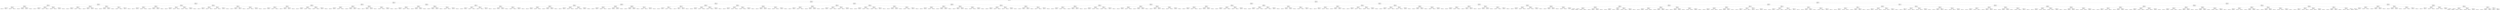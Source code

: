 digraph G{
1656292060 [label="Node{data=[5144, 5144]}"]
1656292060 -> 863763647
863763647 [label="Node{data=[3225, 3225]}"]
863763647 -> 1942522746
1942522746 [label="Node{data=[2792, 2792]}"]
1942522746 -> 1705254962
1705254962 [label="Node{data=[2476, 2476]}"]
1705254962 -> 1327587768
1327587768 [label="Node{data=[2259, 2259]}"]
1327587768 -> 592704231
592704231 [label="Node{data=[1560, 1560]}"]
592704231 -> 343355052
343355052 [label="Node{data=[1552, 1552]}"]
343355052 -> 1352022432
1352022432 [label="Node{data=[1548, 1548]}"]
1352022432 -> 352239275
352239275 [label="Node{data=[1546, 1546]}"]
352239275 -> 671527449
671527449 [label="Node{data=[1514, 1514]}"]
352239275 -> 95026171
95026171 [label="Node{data=[1547, 1547]}"]
1352022432 -> 1679002071
1679002071 [label="Node{data=[1550, 1550]}"]
1679002071 -> 100231192
100231192 [label="Node{data=[1549, 1549]}"]
1679002071 -> 410162372
410162372 [label="Node{data=[1551, 1551]}"]
343355052 -> 1389285906
1389285906 [label="Node{data=[1556, 1556]}"]
1389285906 -> 711701677
711701677 [label="Node{data=[1554, 1554]}"]
711701677 -> 1687990352
1687990352 [label="Node{data=[1553, 1553]}"]
711701677 -> 1749339315
1749339315 [label="Node{data=[1555, 1555]}"]
1389285906 -> 1279184363
1279184363 [label="Node{data=[1558, 1558]}"]
1279184363 -> 990365213
990365213 [label="Node{data=[1557, 1557]}"]
1279184363 -> 974712605
974712605 [label="Node{data=[1559, 1559]}"]
592704231 -> 1962384825
1962384825 [label="Node{data=[1599, 1599]}"]
1962384825 -> 1318864729
1318864729 [label="Node{data=[1564, 1564]}"]
1318864729 -> 1269712825
1269712825 [label="Node{data=[1562, 1562]}"]
1269712825 -> 909326806
909326806 [label="Node{data=[1561, 1561]}"]
1269712825 -> 2120315132
2120315132 [label="Node{data=[1563, 1563]}"]
1318864729 -> 1391154918
1391154918 [label="Node{data=[1566, 1566]}"]
1391154918 -> 1807827085
1807827085 [label="Node{data=[1565, 1565]}"]
1391154918 -> 1150495146
1150495146 [label="Node{data=[1594, 1594]}"]
1962384825 -> 822105940
822105940 [label="Node{data=[2255, 2255]}"]
822105940 -> 961833972
961833972 [label="Node{data=[2253, 2253]}"]
961833972 -> 1483768187
1483768187 [label="Node{data=[2252, 2252]}"]
961833972 -> 91438502
91438502 [label="Node{data=[2254, 2254]}"]
822105940 -> 922382507
922382507 [label="Node{data=[2257, 2257]}"]
922382507 -> 745256523
745256523 [label="Node{data=[2256, 2256]}"]
922382507 -> 1884062180
1884062180 [label="Node{data=[2258, 2258]}"]
1327587768 -> 1817054278
1817054278 [label="Node{data=[2289, 2289]}"]
1817054278 -> 164910668
164910668 [label="Node{data=[2281, 2281]}"]
164910668 -> 2029809875
2029809875 [label="Node{data=[2263, 2263]}"]
2029809875 -> 1814797705
1814797705 [label="Node{data=[2261, 2261]}"]
1814797705 -> 1880854646
1880854646 [label="Node{data=[2260, 2260]}"]
1814797705 -> 1532419599
1532419599 [label="Node{data=[2262, 2262]}"]
2029809875 -> 1085757278
1085757278 [label="Node{data=[2279, 2279]}"]
1085757278 -> 1891650836
1891650836 [label="Node{data=[2278, 2278]}"]
1085757278 -> 1551166298
1551166298 [label="Node{data=[2280, 2280]}"]
164910668 -> 834662525
834662525 [label="Node{data=[2285, 2285]}"]
834662525 -> 1263029427
1263029427 [label="Node{data=[2283, 2283]}"]
1263029427 -> 957480995
957480995 [label="Node{data=[2282, 2282]}"]
1263029427 -> 1111949920
1111949920 [label="Node{data=[2284, 2284]}"]
834662525 -> 204815949
204815949 [label="Node{data=[2287, 2287]}"]
204815949 -> 85055148
85055148 [label="Node{data=[2286, 2286]}"]
204815949 -> 741068085
741068085 [label="Node{data=[2288, 2288]}"]
1817054278 -> 1451593426
1451593426 [label="Node{data=[2297, 2297]}"]
1451593426 -> 1936135449
1936135449 [label="Node{data=[2293, 2293]}"]
1936135449 -> 2026375535
2026375535 [label="Node{data=[2291, 2291]}"]
2026375535 -> 175644966
175644966 [label="Node{data=[2290, 2290]}"]
2026375535 -> 1894899109
1894899109 [label="Node{data=[2292, 2292]}"]
1936135449 -> 997577087
997577087 [label="Node{data=[2295, 2295]}"]
997577087 -> 63845391
63845391 [label="Node{data=[2294, 2294]}"]
997577087 -> 1223967809
1223967809 [label="Node{data=[2296, 2296]}"]
1451593426 -> 915846159
915846159 [label="Node{data=[2472, 2472]}"]
915846159 -> 595424651
595424651 [label="Node{data=[2417, 2417]}"]
595424651 -> 1373717415
1373717415 [label="Node{data=[2300, 2300]}"]
595424651 -> 996004758
996004758 [label="Node{data=[2428, 2428]}"]
915846159 -> 946351678
946351678 [label="Node{data=[2474, 2474]}"]
946351678 -> 1894897045
1894897045 [label="Node{data=[2473, 2473]}"]
946351678 -> 727080023
727080023 [label="Node{data=[2475, 2475]}"]
1705254962 -> 2118319048
2118319048 [label="Node{data=[2692, 2692]}"]
2118319048 -> 119677920
119677920 [label="Node{data=[2567, 2567]}"]
119677920 -> 2038502380
2038502380 [label="Node{data=[2537, 2537]}"]
2038502380 -> 1621904495
1621904495 [label="Node{data=[2480, 2480]}"]
1621904495 -> 165246729
165246729 [label="Node{data=[2478, 2478]}"]
165246729 -> 527591665
527591665 [label="Node{data=[2477, 2477]}"]
165246729 -> 1847400064
1847400064 [label="Node{data=[2479, 2479]}"]
1621904495 -> 1817243672
1817243672 [label="Node{data=[2482, 2482]}"]
1817243672 -> 787719076
787719076 [label="Node{data=[2481, 2481]}"]
1817243672 -> 583689067
583689067 [label="Node{data=[2483, 2483]}"]
2038502380 -> 610650276
610650276 [label="Node{data=[2563, 2563]}"]
610650276 -> 1331575808
1331575808 [label="Node{data=[2561, 2561]}"]
1331575808 -> 2088982732
2088982732 [label="Node{data=[2560, 2560]}"]
1331575808 -> 228834572
228834572 [label="Node{data=[2562, 2562]}"]
610650276 -> 118056180
118056180 [label="Node{data=[2565, 2565]}"]
118056180 -> 956950057
956950057 [label="Node{data=[2564, 2564]}"]
118056180 -> 1596624124
1596624124 [label="Node{data=[2566, 2566]}"]
119677920 -> 1341194696
1341194696 [label="Node{data=[2575, 2575]}"]
1341194696 -> 60023302
60023302 [label="Node{data=[2571, 2571]}"]
60023302 -> 1969059059
1969059059 [label="Node{data=[2569, 2569]}"]
1969059059 -> 2124106696
2124106696 [label="Node{data=[2568, 2568]}"]
1969059059 -> 967047826
967047826 [label="Node{data=[2570, 2570]}"]
60023302 -> 633126002
633126002 [label="Node{data=[2573, 2573]}"]
633126002 -> 995667674
995667674 [label="Node{data=[2572, 2572]}"]
633126002 -> 523855730
523855730 [label="Node{data=[2574, 2574]}"]
1341194696 -> 971532653
971532653 [label="Node{data=[2579, 2579]}"]
971532653 -> 2037849358
2037849358 [label="Node{data=[2577, 2577]}"]
2037849358 -> 128406148
128406148 [label="Node{data=[2576, 2576]}"]
2037849358 -> 1408346101
1408346101 [label="Node{data=[2578, 2578]}"]
971532653 -> 690491367
690491367 [label="Node{data=[2606, 2606]}"]
690491367 -> 1761015969
1761015969 [label="Node{data=[2580, 2580]}"]
690491367 -> 1442362441
1442362441 [label="Node{data=[2682, 2682]}"]
2118319048 -> 199786252
199786252 [label="Node{data=[2746, 2746]}"]
199786252 -> 1658195617
1658195617 [label="Node{data=[2738, 2738]}"]
1658195617 -> 1027264938
1027264938 [label="Node{data=[2734, 2734]}"]
1027264938 -> 770732216
770732216 [label="Node{data=[2732, 2732]}"]
770732216 -> 1697147413
1697147413 [label="Node{data=[2731, 2731]}"]
770732216 -> 937018135
937018135 [label="Node{data=[2733, 2733]}"]
1027264938 -> 1552282567
1552282567 [label="Node{data=[2736, 2736]}"]
1552282567 -> 1927163231
1927163231 [label="Node{data=[2735, 2735]}"]
1552282567 -> 1417710035
1417710035 [label="Node{data=[2737, 2737]}"]
1658195617 -> 767043887
767043887 [label="Node{data=[2742, 2742]}"]
767043887 -> 1582365844
1582365844 [label="Node{data=[2740, 2740]}"]
1582365844 -> 1575454420
1575454420 [label="Node{data=[2739, 2739]}"]
1582365844 -> 234439338
234439338 [label="Node{data=[2741, 2741]}"]
767043887 -> 1642390379
1642390379 [label="Node{data=[2744, 2744]}"]
1642390379 -> 940119967
940119967 [label="Node{data=[2743, 2743]}"]
1642390379 -> 1496971116
1496971116 [label="Node{data=[2745, 2745]}"]
199786252 -> 504496883
504496883 [label="Node{data=[2754, 2754]}"]
504496883 -> 1479235041
1479235041 [label="Node{data=[2750, 2750]}"]
1479235041 -> 678298772
678298772 [label="Node{data=[2748, 2748]}"]
678298772 -> 1048183906
1048183906 [label="Node{data=[2747, 2747]}"]
678298772 -> 812752068
812752068 [label="Node{data=[2749, 2749]}"]
1479235041 -> 855065462
855065462 [label="Node{data=[2752, 2752]}"]
855065462 -> 1785047832
1785047832 [label="Node{data=[2751, 2751]}"]
855065462 -> 80935714
80935714 [label="Node{data=[2753, 2753]}"]
504496883 -> 955896000
955896000 [label="Node{data=[2758, 2758]}"]
955896000 -> 815650906
815650906 [label="Node{data=[2756, 2756]}"]
815650906 -> 2003273786
2003273786 [label="Node{data=[2755, 2755]}"]
815650906 -> 1694463519
1694463519 [label="Node{data=[2757, 2757]}"]
955896000 -> 318166416
318166416 [label="Node{data=[2790, 2790]}"]
318166416 -> 1282900124
1282900124 [label="Node{data=[2789, 2789]}"]
318166416 -> 127592304
127592304 [label="Node{data=[2791, 2791]}"]
1942522746 -> 407512594
407512594 [label="Node{data=[3026, 3026]}"]
407512594 -> 1018444510
1018444510 [label="Node{data=[2994, 2994]}"]
1018444510 -> 1287073460
1287073460 [label="Node{data=[2963, 2963]}"]
1287073460 -> 482795829
482795829 [label="Node{data=[2800, 2800]}"]
482795829 -> 1433746953
1433746953 [label="Node{data=[2796, 2796]}"]
1433746953 -> 1217043635
1217043635 [label="Node{data=[2794, 2794]}"]
1217043635 -> 1035848088
1035848088 [label="Node{data=[2793, 2793]}"]
1217043635 -> 383338579
383338579 [label="Node{data=[2795, 2795]}"]
1433746953 -> 1788914167
1788914167 [label="Node{data=[2798, 2798]}"]
1788914167 -> 1985203988
1985203988 [label="Node{data=[2797, 2797]}"]
1788914167 -> 628173135
628173135 [label="Node{data=[2799, 2799]}"]
482795829 -> 2041996898
2041996898 [label="Node{data=[2870, 2870]}"]
2041996898 -> 372676530
372676530 [label="Node{data=[2802, 2802]}"]
372676530 -> 2121650447
2121650447 [label="Node{data=[2801, 2801]}"]
372676530 -> 1390589151
1390589151 [label="Node{data=[2803, 2803]}"]
2041996898 -> 414014871
414014871 [label="Node{data=[2944, 2944]}"]
414014871 -> 981783095
981783095 [label="Node{data=[2911, 2911]}"]
414014871 -> 1789497793
1789497793 [label="Node{data=[2946, 2946]}"]
1287073460 -> 757765127
757765127 [label="Node{data=[2986, 2986]}"]
757765127 -> 1595483600
1595483600 [label="Node{data=[2982, 2982]}"]
1595483600 -> 1133527406
1133527406 [label="Node{data=[2980, 2980]}"]
1133527406 -> 1704064836
1704064836 [label="Node{data=[2979, 2979]}"]
1133527406 -> 484629853
484629853 [label="Node{data=[2981, 2981]}"]
1595483600 -> 180575412
180575412 [label="Node{data=[2984, 2984]}"]
180575412 -> 1268377523
1268377523 [label="Node{data=[2983, 2983]}"]
180575412 -> 559419987
559419987 [label="Node{data=[2985, 2985]}"]
757765127 -> 735722256
735722256 [label="Node{data=[2990, 2990]}"]
735722256 -> 996992035
996992035 [label="Node{data=[2988, 2988]}"]
996992035 -> 1061955714
1061955714 [label="Node{data=[2987, 2987]}"]
996992035 -> 1592225714
1592225714 [label="Node{data=[2989, 2989]}"]
735722256 -> 606068165
606068165 [label="Node{data=[2992, 2992]}"]
606068165 -> 2022602905
2022602905 [label="Node{data=[2991, 2991]}"]
606068165 -> 651708210
651708210 [label="Node{data=[2993, 2993]}"]
1018444510 -> 1126639268
1126639268 [label="Node{data=[3010, 3010]}"]
1126639268 -> 428616432
428616432 [label="Node{data=[3002, 3002]}"]
428616432 -> 315479016
315479016 [label="Node{data=[2998, 2998]}"]
315479016 -> 1992877908
1992877908 [label="Node{data=[2996, 2996]}"]
1992877908 -> 211873071
211873071 [label="Node{data=[2995, 2995]}"]
1992877908 -> 1946389985
1946389985 [label="Node{data=[2997, 2997]}"]
315479016 -> 137187866
137187866 [label="Node{data=[3000, 3000]}"]
137187866 -> 963573260
963573260 [label="Node{data=[2999, 2999]}"]
137187866 -> 841788827
841788827 [label="Node{data=[3001, 3001]}"]
428616432 -> 1520980666
1520980666 [label="Node{data=[3006, 3006]}"]
1520980666 -> 955737719
955737719 [label="Node{data=[3004, 3004]}"]
955737719 -> 1986476531
1986476531 [label="Node{data=[3003, 3003]}"]
955737719 -> 569381585
569381585 [label="Node{data=[3005, 3005]}"]
1520980666 -> 970303959
970303959 [label="Node{data=[3008, 3008]}"]
970303959 -> 974304324
974304324 [label="Node{data=[3007, 3007]}"]
970303959 -> 1970649684
1970649684 [label="Node{data=[3009, 3009]}"]
1126639268 -> 1420974257
1420974257 [label="Node{data=[3018, 3018]}"]
1420974257 -> 1086183649
1086183649 [label="Node{data=[3014, 3014]}"]
1086183649 -> 1872946214
1872946214 [label="Node{data=[3012, 3012]}"]
1872946214 -> 928863388
928863388 [label="Node{data=[3011, 3011]}"]
1872946214 -> 1911354646
1911354646 [label="Node{data=[3013, 3013]}"]
1086183649 -> 1605910810
1605910810 [label="Node{data=[3016, 3016]}"]
1605910810 -> 658705695
658705695 [label="Node{data=[3015, 3015]}"]
1605910810 -> 2053592287
2053592287 [label="Node{data=[3017, 3017]}"]
1420974257 -> 1823824576
1823824576 [label="Node{data=[3022, 3022]}"]
1823824576 -> 1897424605
1897424605 [label="Node{data=[3020, 3020]}"]
1897424605 -> 1317840404
1317840404 [label="Node{data=[3019, 3019]}"]
1897424605 -> 235782838
235782838 [label="Node{data=[3021, 3021]}"]
1823824576 -> 1210645229
1210645229 [label="Node{data=[3024, 3024]}"]
1210645229 -> 2050249659
2050249659 [label="Node{data=[3023, 3023]}"]
1210645229 -> 1369695983
1369695983 [label="Node{data=[3025, 3025]}"]
407512594 -> 836470303
836470303 [label="Node{data=[3105, 3105]}"]
836470303 -> 1043066203
1043066203 [label="Node{data=[3089, 3089]}"]
1043066203 -> 1717225646
1717225646 [label="Node{data=[3081, 3081]}"]
1717225646 -> 679534100
679534100 [label="Node{data=[3030, 3030]}"]
679534100 -> 1166433893
1166433893 [label="Node{data=[3028, 3028]}"]
1166433893 -> 614867643
614867643 [label="Node{data=[3027, 3027]}"]
1166433893 -> 344555833
344555833 [label="Node{data=[3029, 3029]}"]
679534100 -> 978816450
978816450 [label="Node{data=[3032, 3032]}"]
978816450 -> 1297455515
1297455515 [label="Node{data=[3031, 3031]}"]
978816450 -> 1492371824
1492371824 [label="Node{data=[3080, 3080]}"]
1717225646 -> 2824990
2824990 [label="Node{data=[3085, 3085]}"]
2824990 -> 102018884
102018884 [label="Node{data=[3083, 3083]}"]
102018884 -> 1743546204
1743546204 [label="Node{data=[3082, 3082]}"]
102018884 -> 554863256
554863256 [label="Node{data=[3084, 3084]}"]
2824990 -> 2033813071
2033813071 [label="Node{data=[3087, 3087]}"]
2033813071 -> 1517578403
1517578403 [label="Node{data=[3086, 3086]}"]
2033813071 -> 1579561526
1579561526 [label="Node{data=[3088, 3088]}"]
1043066203 -> 1800742176
1800742176 [label="Node{data=[3097, 3097]}"]
1800742176 -> 1592511995
1592511995 [label="Node{data=[3093, 3093]}"]
1592511995 -> 656639989
656639989 [label="Node{data=[3091, 3091]}"]
656639989 -> 1216063141
1216063141 [label="Node{data=[3090, 3090]}"]
656639989 -> 172357295
172357295 [label="Node{data=[3092, 3092]}"]
1592511995 -> 180446729
180446729 [label="Node{data=[3095, 3095]}"]
180446729 -> 828789899
828789899 [label="Node{data=[3094, 3094]}"]
180446729 -> 616399500
616399500 [label="Node{data=[3096, 3096]}"]
1800742176 -> 23656506
23656506 [label="Node{data=[3101, 3101]}"]
23656506 -> 9971504
9971504 [label="Node{data=[3099, 3099]}"]
9971504 -> 64612772
64612772 [label="Node{data=[3098, 3098]}"]
9971504 -> 1270395569
1270395569 [label="Node{data=[3100, 3100]}"]
23656506 -> 223820500
223820500 [label="Node{data=[3103, 3103]}"]
223820500 -> 1278688745
1278688745 [label="Node{data=[3102, 3102]}"]
223820500 -> 15694082
15694082 [label="Node{data=[3104, 3104]}"]
836470303 -> 239894164
239894164 [label="Node{data=[3121, 3121]}"]
239894164 -> 981034003
981034003 [label="Node{data=[3113, 3113]}"]
981034003 -> 1339350720
1339350720 [label="Node{data=[3109, 3109]}"]
1339350720 -> 872974673
872974673 [label="Node{data=[3107, 3107]}"]
872974673 -> 1507715482
1507715482 [label="Node{data=[3106, 3106]}"]
872974673 -> 687163214
687163214 [label="Node{data=[3108, 3108]}"]
1339350720 -> 1103019598
1103019598 [label="Node{data=[3111, 3111]}"]
1103019598 -> 831321385
831321385 [label="Node{data=[3110, 3110]}"]
1103019598 -> 128670651
128670651 [label="Node{data=[3112, 3112]}"]
981034003 -> 99005239
99005239 [label="Node{data=[3117, 3117]}"]
99005239 -> 824062219
824062219 [label="Node{data=[3115, 3115]}"]
824062219 -> 1735245756
1735245756 [label="Node{data=[3114, 3114]}"]
824062219 -> 986076777
986076777 [label="Node{data=[3116, 3116]}"]
99005239 -> 176760077
176760077 [label="Node{data=[3119, 3119]}"]
176760077 -> 1247796030
1247796030 [label="Node{data=[3118, 3118]}"]
176760077 -> 1078271382
1078271382 [label="Node{data=[3120, 3120]}"]
239894164 -> 1211657961
1211657961 [label="Node{data=[3217, 3217]}"]
1211657961 -> 198876078
198876078 [label="Node{data=[3125, 3125]}"]
198876078 -> 1072179136
1072179136 [label="Node{data=[3123, 3123]}"]
1072179136 -> 1470702598
1470702598 [label="Node{data=[3122, 3122]}"]
1072179136 -> 1559058236
1559058236 [label="Node{data=[3124, 3124]}"]
198876078 -> 62234852
62234852 [label="Node{data=[3189, 3189]}"]
62234852 -> 2099069301
2099069301 [label="Node{data=[3169, 3169]}"]
62234852 -> 1661649860
1661649860 [label="Node{data=[3190, 3190]}"]
1211657961 -> 1441279022
1441279022 [label="Node{data=[3221, 3221]}"]
1441279022 -> 2071201015
2071201015 [label="Node{data=[3219, 3219]}"]
2071201015 -> 1819665413
1819665413 [label="Node{data=[3218, 3218]}"]
2071201015 -> 1498681004
1498681004 [label="Node{data=[3220, 3220]}"]
1441279022 -> 1296679156
1296679156 [label="Node{data=[3223, 3223]}"]
1296679156 -> 373368342
373368342 [label="Node{data=[3222, 3222]}"]
1296679156 -> 1431813399
1431813399 [label="Node{data=[3224, 3224]}"]
863763647 -> 739244159
739244159 [label="Node{data=[4920, 4920]}"]
739244159 -> 792908650
792908650 [label="Node{data=[4767, 4767]}"]
792908650 -> 808202498
808202498 [label="Node{data=[3334, 3334]}"]
808202498 -> 1484492053
1484492053 [label="Node{data=[3241, 3241]}"]
1484492053 -> 199514725
199514725 [label="Node{data=[3233, 3233]}"]
199514725 -> 839127536
839127536 [label="Node{data=[3229, 3229]}"]
839127536 -> 1676771987
1676771987 [label="Node{data=[3227, 3227]}"]
1676771987 -> 1743169757
1743169757 [label="Node{data=[3226, 3226]}"]
1676771987 -> 1316548918
1316548918 [label="Node{data=[3228, 3228]}"]
839127536 -> 1549918872
1549918872 [label="Node{data=[3231, 3231]}"]
1549918872 -> 871040669
871040669 [label="Node{data=[3230, 3230]}"]
1549918872 -> 1637478525
1637478525 [label="Node{data=[3232, 3232]}"]
199514725 -> 1759595577
1759595577 [label="Node{data=[3237, 3237]}"]
1759595577 -> 994510495
994510495 [label="Node{data=[3235, 3235]}"]
994510495 -> 1349726340
1349726340 [label="Node{data=[3234, 3234]}"]
994510495 -> 2126981359
2126981359 [label="Node{data=[3236, 3236]}"]
1759595577 -> 480584586
480584586 [label="Node{data=[3239, 3239]}"]
480584586 -> 534101375
534101375 [label="Node{data=[3238, 3238]}"]
480584586 -> 1449871633
1449871633 [label="Node{data=[3240, 3240]}"]
1484492053 -> 296518499
296518499 [label="Node{data=[3249, 3249]}"]
296518499 -> 614489007
614489007 [label="Node{data=[3245, 3245]}"]
614489007 -> 380380161
380380161 [label="Node{data=[3243, 3243]}"]
380380161 -> 436454404
436454404 [label="Node{data=[3242, 3242]}"]
380380161 -> 1866595260
1866595260 [label="Node{data=[3244, 3244]}"]
614489007 -> 1226483928
1226483928 [label="Node{data=[3247, 3247]}"]
1226483928 -> 1054933462
1054933462 [label="Node{data=[3246, 3246]}"]
1226483928 -> 977715690
977715690 [label="Node{data=[3248, 3248]}"]
296518499 -> 1522159877
1522159877 [label="Node{data=[3330, 3330]}"]
1522159877 -> 1182432994
1182432994 [label="Node{data=[3291, 3291]}"]
1182432994 -> 1889740874
1889740874 [label="Node{data=[3286, 3286]}"]
1182432994 -> 2087124517
2087124517 [label="Node{data=[3329, 3329]}"]
1522159877 -> 1952230101
1952230101 [label="Node{data=[3332, 3332]}"]
1952230101 -> 1631868882
1631868882 [label="Node{data=[3331, 3331]}"]
1952230101 -> 147636936
147636936 [label="Node{data=[3333, 3333]}"]
808202498 -> 1133543970
1133543970 [label="Node{data=[3350, 3350]}"]
1133543970 -> 1384878727
1384878727 [label="Node{data=[3342, 3342]}"]
1384878727 -> 288536003
288536003 [label="Node{data=[3338, 3338]}"]
288536003 -> 2139553711
2139553711 [label="Node{data=[3336, 3336]}"]
2139553711 -> 943780847
943780847 [label="Node{data=[3335, 3335]}"]
2139553711 -> 919687626
919687626 [label="Node{data=[3337, 3337]}"]
288536003 -> 843671166
843671166 [label="Node{data=[3340, 3340]}"]
843671166 -> 2063244319
2063244319 [label="Node{data=[3339, 3339]}"]
843671166 -> 1167775524
1167775524 [label="Node{data=[3341, 3341]}"]
1384878727 -> 2038006108
2038006108 [label="Node{data=[3346, 3346]}"]
2038006108 -> 8024731
8024731 [label="Node{data=[3344, 3344]}"]
8024731 -> 776871151
776871151 [label="Node{data=[3343, 3343]}"]
8024731 -> 1040113141
1040113141 [label="Node{data=[3345, 3345]}"]
2038006108 -> 146327671
146327671 [label="Node{data=[3348, 3348]}"]
146327671 -> 1527090513
1527090513 [label="Node{data=[3347, 3347]}"]
146327671 -> 91376570
91376570 [label="Node{data=[3349, 3349]}"]
1133543970 -> 1319649172
1319649172 [label="Node{data=[3358, 3358]}"]
1319649172 -> 10337606
10337606 [label="Node{data=[3354, 3354]}"]
10337606 -> 2005255937
2005255937 [label="Node{data=[3352, 3352]}"]
2005255937 -> 1623027152
1623027152 [label="Node{data=[3351, 3351]}"]
2005255937 -> 1877392076
1877392076 [label="Node{data=[3353, 3353]}"]
10337606 -> 50093563
50093563 [label="Node{data=[3356, 3356]}"]
50093563 -> 1536704362
1536704362 [label="Node{data=[3355, 3355]}"]
50093563 -> 1346374180
1346374180 [label="Node{data=[3357, 3357]}"]
1319649172 -> 178973242
178973242 [label="Node{data=[4763, 4763]}"]
178973242 -> 1792634129
1792634129 [label="Node{data=[4761, 4761]}"]
1792634129 -> 1881177167
1881177167 [label="Node{data=[3359, 3359]}"]
1792634129 -> 543246661
543246661 [label="Node{data=[4762, 4762]}"]
178973242 -> 2101840969
2101840969 [label="Node{data=[4765, 4765]}"]
2101840969 -> 1557645077
1557645077 [label="Node{data=[4764, 4764]}"]
2101840969 -> 795220676
795220676 [label="Node{data=[4766, 4766]}"]
792908650 -> 90653964
90653964 [label="Node{data=[4838, 4838]}"]
90653964 -> 1149482029
1149482029 [label="Node{data=[4822, 4822]}"]
1149482029 -> 638467271
638467271 [label="Node{data=[4775, 4775]}"]
638467271 -> 958509816
958509816 [label="Node{data=[4771, 4771]}"]
958509816 -> 114413557
114413557 [label="Node{data=[4769, 4769]}"]
114413557 -> 1604989406
1604989406 [label="Node{data=[4768, 4768]}"]
114413557 -> 135649000
135649000 [label="Node{data=[4770, 4770]}"]
958509816 -> 1008145248
1008145248 [label="Node{data=[4773, 4773]}"]
1008145248 -> 875679088
875679088 [label="Node{data=[4772, 4772]}"]
1008145248 -> 974860009
974860009 [label="Node{data=[4774, 4774]}"]
638467271 -> 471801300
471801300 [label="Node{data=[4779, 4779]}"]
471801300 -> 412586276
412586276 [label="Node{data=[4777, 4777]}"]
412586276 -> 578262283
578262283 [label="Node{data=[4776, 4776]}"]
412586276 -> 1106811850
1106811850 [label="Node{data=[4778, 4778]}"]
471801300 -> 627953564
627953564 [label="Node{data=[4781, 4781]}"]
627953564 -> 22508708
22508708 [label="Node{data=[4780, 4780]}"]
627953564 -> 521565768
521565768 [label="Node{data=[4821, 4821]}"]
1149482029 -> 439720107
439720107 [label="Node{data=[4830, 4830]}"]
439720107 -> 1374659934
1374659934 [label="Node{data=[4826, 4826]}"]
1374659934 -> 1797724563
1797724563 [label="Node{data=[4824, 4824]}"]
1797724563 -> 1194301065
1194301065 [label="Node{data=[4823, 4823]}"]
1797724563 -> 1902751239
1902751239 [label="Node{data=[4825, 4825]}"]
1374659934 -> 1560289313
1560289313 [label="Node{data=[4828, 4828]}"]
1560289313 -> 238567827
238567827 [label="Node{data=[4827, 4827]}"]
1560289313 -> 899159299
899159299 [label="Node{data=[4829, 4829]}"]
439720107 -> 155028513
155028513 [label="Node{data=[4834, 4834]}"]
155028513 -> 1432396815
1432396815 [label="Node{data=[4832, 4832]}"]
1432396815 -> 421020649
421020649 [label="Node{data=[4831, 4831]}"]
1432396815 -> 1818066372
1818066372 [label="Node{data=[4833, 4833]}"]
155028513 -> 165980394
165980394 [label="Node{data=[4836, 4836]}"]
165980394 -> 1509172485
1509172485 [label="Node{data=[4835, 4835]}"]
165980394 -> 36188889
36188889 [label="Node{data=[4837, 4837]}"]
90653964 -> 85777413
85777413 [label="Node{data=[4891, 4891]}"]
85777413 -> 689149876
689149876 [label="Node{data=[4883, 4883]}"]
689149876 -> 1370964894
1370964894 [label="Node{data=[4842, 4842]}"]
1370964894 -> 306843019
306843019 [label="Node{data=[4840, 4840]}"]
306843019 -> 1909786419
1909786419 [label="Node{data=[4839, 4839]}"]
306843019 -> 1154388106
1154388106 [label="Node{data=[4841, 4841]}"]
1370964894 -> 797872190
797872190 [label="Node{data=[4881, 4881]}"]
797872190 -> 1844110865
1844110865 [label="Node{data=[4880, 4880]}"]
797872190 -> 887068672
887068672 [label="Node{data=[4882, 4882]}"]
689149876 -> 69534929
69534929 [label="Node{data=[4887, 4887]}"]
69534929 -> 1601268491
1601268491 [label="Node{data=[4885, 4885]}"]
1601268491 -> 1704055962
1704055962 [label="Node{data=[4884, 4884]}"]
1601268491 -> 767975344
767975344 [label="Node{data=[4886, 4886]}"]
69534929 -> 32101717
32101717 [label="Node{data=[4889, 4889]}"]
32101717 -> 1427427152
1427427152 [label="Node{data=[4888, 4888]}"]
32101717 -> 1053484140
1053484140 [label="Node{data=[4890, 4890]}"]
85777413 -> 569247706
569247706 [label="Node{data=[4899, 4899]}"]
569247706 -> 1860320719
1860320719 [label="Node{data=[4895, 4895]}"]
1860320719 -> 503255308
503255308 [label="Node{data=[4893, 4893]}"]
503255308 -> 1954512731
1954512731 [label="Node{data=[4892, 4892]}"]
503255308 -> 637433561
637433561 [label="Node{data=[4894, 4894]}"]
1860320719 -> 1519205356
1519205356 [label="Node{data=[4897, 4897]}"]
1519205356 -> 1059010240
1059010240 [label="Node{data=[4896, 4896]}"]
1519205356 -> 806683615
806683615 [label="Node{data=[4898, 4898]}"]
569247706 -> 1720447930
1720447930 [label="Node{data=[4903, 4903]}"]
1720447930 -> 1441457884
1441457884 [label="Node{data=[4901, 4901]}"]
1441457884 -> 319120279
319120279 [label="Node{data=[4900, 4900]}"]
1441457884 -> 194413011
194413011 [label="Node{data=[4902, 4902]}"]
1720447930 -> 842642744
842642744 [label="Node{data=[4918, 4918]}"]
842642744 -> 812087717
812087717 [label="Node{data=[4904, 4904]}"]
842642744 -> 147242469
147242469 [label="Node{data=[4919, 4919]}"]
739244159 -> 937504055
937504055 [label="Node{data=[4989, 4989]}"]
937504055 -> 1208929926
1208929926 [label="Node{data=[4957, 4957]}"]
1208929926 -> 1135557747
1135557747 [label="Node{data=[4941, 4941]}"]
1135557747 -> 2117830774
2117830774 [label="Node{data=[4928, 4928]}"]
2117830774 -> 1083017747
1083017747 [label="Node{data=[4924, 4924]}"]
1083017747 -> 2127107706
2127107706 [label="Node{data=[4922, 4922]}"]
2127107706 -> 1153425780
1153425780 [label="Node{data=[4921, 4921]}"]
2127107706 -> 1726331309
1726331309 [label="Node{data=[4923, 4923]}"]
1083017747 -> 1251240560
1251240560 [label="Node{data=[4926, 4926]}"]
1251240560 -> 2086199198
2086199198 [label="Node{data=[4925, 4925]}"]
1251240560 -> 1205286176
1205286176 [label="Node{data=[4927, 4927]}"]
2117830774 -> 204788902
204788902 [label="Node{data=[4932, 4932]}"]
204788902 -> 1696266426
1696266426 [label="Node{data=[4930, 4930]}"]
1696266426 -> 1602514856
1602514856 [label="Node{data=[4929, 4929]}"]
1696266426 -> 562315085
562315085 [label="Node{data=[4931, 4931]}"]
204788902 -> 197090879
197090879 [label="Node{data=[4934, 4934]}"]
197090879 -> 961718490
961718490 [label="Node{data=[4933, 4933]}"]
197090879 -> 1163360631
1163360631 [label="Node{data=[4940, 4940]}"]
1135557747 -> 1168722119
1168722119 [label="Node{data=[4949, 4949]}"]
1168722119 -> 873900267
873900267 [label="Node{data=[4945, 4945]}"]
873900267 -> 414110411
414110411 [label="Node{data=[4943, 4943]}"]
414110411 -> 1716292712
1716292712 [label="Node{data=[4942, 4942]}"]
414110411 -> 1772887830
1772887830 [label="Node{data=[4944, 4944]}"]
873900267 -> 1761391416
1761391416 [label="Node{data=[4947, 4947]}"]
1761391416 -> 111807590
111807590 [label="Node{data=[4946, 4946]}"]
1761391416 -> 76017431
76017431 [label="Node{data=[4948, 4948]}"]
1168722119 -> 232395838
232395838 [label="Node{data=[4953, 4953]}"]
232395838 -> 3277774
3277774 [label="Node{data=[4951, 4951]}"]
3277774 -> 1454237330
1454237330 [label="Node{data=[4950, 4950]}"]
3277774 -> 1835619335
1835619335 [label="Node{data=[4952, 4952]}"]
232395838 -> 818927216
818927216 [label="Node{data=[4955, 4955]}"]
818927216 -> 552832980
552832980 [label="Node{data=[4954, 4954]}"]
818927216 -> 433284142
433284142 [label="Node{data=[4956, 4956]}"]
1208929926 -> 1052627583
1052627583 [label="Node{data=[4973, 4973]}"]
1052627583 -> 1888485262
1888485262 [label="Node{data=[4965, 4965]}"]
1888485262 -> 1287541604
1287541604 [label="Node{data=[4961, 4961]}"]
1287541604 -> 1313778889
1313778889 [label="Node{data=[4959, 4959]}"]
1313778889 -> 514896213
514896213 [label="Node{data=[4958, 4958]}"]
1313778889 -> 298602114
298602114 [label="Node{data=[4960, 4960]}"]
1287541604 -> 802626220
802626220 [label="Node{data=[4963, 4963]}"]
802626220 -> 340054907
340054907 [label="Node{data=[4962, 4962]}"]
802626220 -> 266724031
266724031 [label="Node{data=[4964, 4964]}"]
1888485262 -> 2083390879
2083390879 [label="Node{data=[4969, 4969]}"]
2083390879 -> 1807446732
1807446732 [label="Node{data=[4967, 4967]}"]
1807446732 -> 1507245003
1507245003 [label="Node{data=[4966, 4966]}"]
1807446732 -> 2030459476
2030459476 [label="Node{data=[4968, 4968]}"]
2083390879 -> 1963502102
1963502102 [label="Node{data=[4971, 4971]}"]
1963502102 -> 1159043945
1159043945 [label="Node{data=[4970, 4970]}"]
1963502102 -> 703690979
703690979 [label="Node{data=[4972, 4972]}"]
1052627583 -> 1651393395
1651393395 [label="Node{data=[4981, 4981]}"]
1651393395 -> 1376132402
1376132402 [label="Node{data=[4977, 4977]}"]
1376132402 -> 992025288
992025288 [label="Node{data=[4975, 4975]}"]
992025288 -> 422923055
422923055 [label="Node{data=[4974, 4974]}"]
992025288 -> 164685473
164685473 [label="Node{data=[4976, 4976]}"]
1376132402 -> 1809683748
1809683748 [label="Node{data=[4979, 4979]}"]
1809683748 -> 1478047181
1478047181 [label="Node{data=[4978, 4978]}"]
1809683748 -> 1808163282
1808163282 [label="Node{data=[4980, 4980]}"]
1651393395 -> 1697478629
1697478629 [label="Node{data=[4985, 4985]}"]
1697478629 -> 1658759889
1658759889 [label="Node{data=[4983, 4983]}"]
1658759889 -> 1945652250
1945652250 [label="Node{data=[4982, 4982]}"]
1658759889 -> 736652102
736652102 [label="Node{data=[4984, 4984]}"]
1697478629 -> 636789633
636789633 [label="Node{data=[4987, 4987]}"]
636789633 -> 854269388
854269388 [label="Node{data=[4986, 4986]}"]
636789633 -> 54664983
54664983 [label="Node{data=[4988, 4988]}"]
937504055 -> 1805186658
1805186658 [label="Node{data=[5055, 5055]}"]
1805186658 -> 1802549307
1802549307 [label="Node{data=[5005, 5005]}"]
1802549307 -> 18861540
18861540 [label="Node{data=[4997, 4997]}"]
18861540 -> 313970807
313970807 [label="Node{data=[4993, 4993]}"]
313970807 -> 1043406757
1043406757 [label="Node{data=[4991, 4991]}"]
1043406757 -> 1349441848
1349441848 [label="Node{data=[4990, 4990]}"]
1043406757 -> 803294780
803294780 [label="Node{data=[4992, 4992]}"]
313970807 -> 191891167
191891167 [label="Node{data=[4995, 4995]}"]
191891167 -> 1032518691
1032518691 [label="Node{data=[4994, 4994]}"]
191891167 -> 453723571
453723571 [label="Node{data=[4996, 4996]}"]
18861540 -> 1044281408
1044281408 [label="Node{data=[5001, 5001]}"]
1044281408 -> 905172902
905172902 [label="Node{data=[4999, 4999]}"]
905172902 -> 1609719519
1609719519 [label="Node{data=[4998, 4998]}"]
905172902 -> 513125967
513125967 [label="Node{data=[5000, 5000]}"]
1044281408 -> 1394878885
1394878885 [label="Node{data=[5003, 5003]}"]
1394878885 -> 2025949824
2025949824 [label="Node{data=[5002, 5002]}"]
1394878885 -> 889731041
889731041 [label="Node{data=[5004, 5004]}"]
1802549307 -> 106692825
106692825 [label="Node{data=[5047, 5047]}"]
106692825 -> 1950841014
1950841014 [label="Node{data=[5043, 5043]}"]
1950841014 -> 2521396
2521396 [label="Node{data=[5007, 5007]}"]
2521396 -> 1961226734
1961226734 [label="Node{data=[5006, 5006]}"]
2521396 -> 316239203
316239203 [label="Node{data=[5008, 5008]}"]
1950841014 -> 1569989958
1569989958 [label="Node{data=[5045, 5045]}"]
1569989958 -> 1850214425
1850214425 [label="Node{data=[5044, 5044]}"]
1569989958 -> 897187519
897187519 [label="Node{data=[5046, 5046]}"]
106692825 -> 1813131014
1813131014 [label="Node{data=[5051, 5051]}"]
1813131014 -> 282102231
282102231 [label="Node{data=[5049, 5049]}"]
282102231 -> 1047937812
1047937812 [label="Node{data=[5048, 5048]}"]
282102231 -> 1149296227
1149296227 [label="Node{data=[5050, 5050]}"]
1813131014 -> 957854698
957854698 [label="Node{data=[5053, 5053]}"]
957854698 -> 756882222
756882222 [label="Node{data=[5052, 5052]}"]
957854698 -> 562004858
562004858 [label="Node{data=[5054, 5054]}"]
1805186658 -> 1674453744
1674453744 [label="Node{data=[5128, 5128]}"]
1674453744 -> 1740785024
1740785024 [label="Node{data=[5120, 5120]}"]
1740785024 -> 574879293
574879293 [label="Node{data=[5059, 5059]}"]
574879293 -> 2138756444
2138756444 [label="Node{data=[5057, 5057]}"]
2138756444 -> 1840361953
1840361953 [label="Node{data=[5056, 5056]}"]
2138756444 -> 413796242
413796242 [label="Node{data=[5058, 5058]}"]
574879293 -> 635824292
635824292 [label="Node{data=[5061, 5061]}"]
635824292 -> 203168113
203168113 [label="Node{data=[5060, 5060]}"]
635824292 -> 1816301482
1816301482 [label="Node{data=[5090, 5090]}"]
1740785024 -> 614241063
614241063 [label="Node{data=[5124, 5124]}"]
614241063 -> 783740888
783740888 [label="Node{data=[5122, 5122]}"]
783740888 -> 1108192494
1108192494 [label="Node{data=[5121, 5121]}"]
783740888 -> 986334426
986334426 [label="Node{data=[5123, 5123]}"]
614241063 -> 2056256783
2056256783 [label="Node{data=[5126, 5126]}"]
2056256783 -> 1675494825
1675494825 [label="Node{data=[5125, 5125]}"]
2056256783 -> 1285275616
1285275616 [label="Node{data=[5127, 5127]}"]
1674453744 -> 614452797
614452797 [label="Node{data=[5136, 5136]}"]
614452797 -> 561854500
561854500 [label="Node{data=[5132, 5132]}"]
561854500 -> 840794863
840794863 [label="Node{data=[5130, 5130]}"]
840794863 -> 602427379
602427379 [label="Node{data=[5129, 5129]}"]
840794863 -> 2036106133
2036106133 [label="Node{data=[5131, 5131]}"]
561854500 -> 824715394
824715394 [label="Node{data=[5134, 5134]}"]
824715394 -> 1870450354
1870450354 [label="Node{data=[5133, 5133]}"]
824715394 -> 243962745
243962745 [label="Node{data=[5135, 5135]}"]
614452797 -> 324528406
324528406 [label="Node{data=[5140, 5140]}"]
324528406 -> 1674297286
1674297286 [label="Node{data=[5138, 5138]}"]
1674297286 -> 1791751251
1791751251 [label="Node{data=[5137, 5137]}"]
1674297286 -> 805348136
805348136 [label="Node{data=[5139, 5139]}"]
324528406 -> 481551207
481551207 [label="Node{data=[5142, 5142]}"]
481551207 -> 574114488
574114488 [label="Node{data=[5141, 5141]}"]
481551207 -> 400837568
400837568 [label="Node{data=[5143, 5143]}"]
1656292060 -> 583574519
583574519 [label="Node{data=[6891, 6891]}"]
583574519 -> 560186386
560186386 [label="Node{data=[5775, 5775]}"]
560186386 -> 1106130700
1106130700 [label="Node{data=[5262, 5262]}"]
1106130700 -> 1960955578
1960955578 [label="Node{data=[5222, 5222]}"]
1960955578 -> 332471498
332471498 [label="Node{data=[5160, 5160]}"]
332471498 -> 741149174
741149174 [label="Node{data=[5152, 5152]}"]
741149174 -> 474684712
474684712 [label="Node{data=[5148, 5148]}"]
474684712 -> 1713734661
1713734661 [label="Node{data=[5146, 5146]}"]
1713734661 -> 2106192711
2106192711 [label="Node{data=[5145, 5145]}"]
1713734661 -> 959395769
959395769 [label="Node{data=[5147, 5147]}"]
474684712 -> 2101989353
2101989353 [label="Node{data=[5150, 5150]}"]
2101989353 -> 923171305
923171305 [label="Node{data=[5149, 5149]}"]
2101989353 -> 94877573
94877573 [label="Node{data=[5151, 5151]}"]
741149174 -> 1165351543
1165351543 [label="Node{data=[5156, 5156]}"]
1165351543 -> 1995465655
1995465655 [label="Node{data=[5154, 5154]}"]
1995465655 -> 1925023153
1925023153 [label="Node{data=[5153, 5153]}"]
1995465655 -> 1251872764
1251872764 [label="Node{data=[5155, 5155]}"]
1165351543 -> 567526074
567526074 [label="Node{data=[5158, 5158]}"]
567526074 -> 1414258924
1414258924 [label="Node{data=[5157, 5157]}"]
567526074 -> 1246062553
1246062553 [label="Node{data=[5159, 5159]}"]
332471498 -> 1881038978
1881038978 [label="Node{data=[5168, 5168]}"]
1881038978 -> 1340582441
1340582441 [label="Node{data=[5164, 5164]}"]
1340582441 -> 1142980537
1142980537 [label="Node{data=[5162, 5162]}"]
1142980537 -> 624599883
624599883 [label="Node{data=[5161, 5161]}"]
1142980537 -> 639880478
639880478 [label="Node{data=[5163, 5163]}"]
1340582441 -> 1416076561
1416076561 [label="Node{data=[5166, 5166]}"]
1416076561 -> 335408531
335408531 [label="Node{data=[5165, 5165]}"]
1416076561 -> 1663902812
1663902812 [label="Node{data=[5167, 5167]}"]
1881038978 -> 1532911130
1532911130 [label="Node{data=[5172, 5172]}"]
1532911130 -> 859426677
859426677 [label="Node{data=[5170, 5170]}"]
859426677 -> 1339309556
1339309556 [label="Node{data=[5169, 5169]}"]
859426677 -> 1171386262
1171386262 [label="Node{data=[5171, 5171]}"]
1532911130 -> 1826019256
1826019256 [label="Node{data=[5220, 5220]}"]
1826019256 -> 300547888
300547888 [label="Node{data=[5173, 5173]}"]
1826019256 -> 2143050596
2143050596 [label="Node{data=[5221, 5221]}"]
1960955578 -> 895198810
895198810 [label="Node{data=[5238, 5238]}"]
895198810 -> 1877662814
1877662814 [label="Node{data=[5230, 5230]}"]
1877662814 -> 832876268
832876268 [label="Node{data=[5226, 5226]}"]
832876268 -> 744400071
744400071 [label="Node{data=[5224, 5224]}"]
744400071 -> 1155513952
1155513952 [label="Node{data=[5223, 5223]}"]
744400071 -> 2104394377
2104394377 [label="Node{data=[5225, 5225]}"]
832876268 -> 1764331526
1764331526 [label="Node{data=[5228, 5228]}"]
1764331526 -> 814246264
814246264 [label="Node{data=[5227, 5227]}"]
1764331526 -> 161349047
161349047 [label="Node{data=[5229, 5229]}"]
1877662814 -> 15617223
15617223 [label="Node{data=[5234, 5234]}"]
15617223 -> 635585916
635585916 [label="Node{data=[5232, 5232]}"]
635585916 -> 1448229649
1448229649 [label="Node{data=[5231, 5231]}"]
635585916 -> 818156585
818156585 [label="Node{data=[5233, 5233]}"]
15617223 -> 1111420546
1111420546 [label="Node{data=[5236, 5236]}"]
1111420546 -> 1967163932
1967163932 [label="Node{data=[5235, 5235]}"]
1111420546 -> 848145686
848145686 [label="Node{data=[5237, 5237]}"]
895198810 -> 586711602
586711602 [label="Node{data=[5246, 5246]}"]
586711602 -> 386343441
386343441 [label="Node{data=[5242, 5242]}"]
386343441 -> 1726372487
1726372487 [label="Node{data=[5240, 5240]}"]
1726372487 -> 970767952
970767952 [label="Node{data=[5239, 5239]}"]
1726372487 -> 1599291979
1599291979 [label="Node{data=[5241, 5241]}"]
386343441 -> 1902834714
1902834714 [label="Node{data=[5244, 5244]}"]
1902834714 -> 629975762
629975762 [label="Node{data=[5243, 5243]}"]
1902834714 -> 2038345229
2038345229 [label="Node{data=[5245, 5245]}"]
586711602 -> 1023081075
1023081075 [label="Node{data=[5258, 5258]}"]
1023081075 -> 437650386
437650386 [label="Node{data=[5256, 5256]}"]
437650386 -> 1510797432
1510797432 [label="Node{data=[5247, 5247]}"]
437650386 -> 1452159986
1452159986 [label="Node{data=[5257, 5257]}"]
1023081075 -> 1036804658
1036804658 [label="Node{data=[5260, 5260]}"]
1036804658 -> 401534666
401534666 [label="Node{data=[5259, 5259]}"]
1036804658 -> 710689663
710689663 [label="Node{data=[5261, 5261]}"]
1106130700 -> 233497701
233497701 [label="Node{data=[5307, 5307]}"]
233497701 -> 1407830552
1407830552 [label="Node{data=[5291, 5291]}"]
1407830552 -> 865203729
865203729 [label="Node{data=[5270, 5270]}"]
865203729 -> 2073955495
2073955495 [label="Node{data=[5266, 5266]}"]
2073955495 -> 554501757
554501757 [label="Node{data=[5264, 5264]}"]
554501757 -> 1009365326
1009365326 [label="Node{data=[5263, 5263]}"]
554501757 -> 11860388
11860388 [label="Node{data=[5265, 5265]}"]
2073955495 -> 197408289
197408289 [label="Node{data=[5268, 5268]}"]
197408289 -> 1119090634
1119090634 [label="Node{data=[5267, 5267]}"]
197408289 -> 870419731
870419731 [label="Node{data=[5269, 5269]}"]
865203729 -> 339684114
339684114 [label="Node{data=[5287, 5287]}"]
339684114 -> 1054896778
1054896778 [label="Node{data=[5285, 5285]}"]
1054896778 -> 1672535867
1672535867 [label="Node{data=[5271, 5271]}"]
1054896778 -> 1543917387
1543917387 [label="Node{data=[5286, 5286]}"]
339684114 -> 822909026
822909026 [label="Node{data=[5289, 5289]}"]
822909026 -> 205900011
205900011 [label="Node{data=[5288, 5288]}"]
822909026 -> 1776912223
1776912223 [label="Node{data=[5290, 5290]}"]
1407830552 -> 133951806
133951806 [label="Node{data=[5299, 5299]}"]
133951806 -> 1382131243
1382131243 [label="Node{data=[5295, 5295]}"]
1382131243 -> 1883319836
1883319836 [label="Node{data=[5293, 5293]}"]
1883319836 -> 1429707828
1429707828 [label="Node{data=[5292, 5292]}"]
1883319836 -> 220063149
220063149 [label="Node{data=[5294, 5294]}"]
1382131243 -> 1385319131
1385319131 [label="Node{data=[5297, 5297]}"]
1385319131 -> 727363419
727363419 [label="Node{data=[5296, 5296]}"]
1385319131 -> 1113931832
1113931832 [label="Node{data=[5298, 5298]}"]
133951806 -> 548922708
548922708 [label="Node{data=[5303, 5303]}"]
548922708 -> 1614001931
1614001931 [label="Node{data=[5301, 5301]}"]
1614001931 -> 518908961
518908961 [label="Node{data=[5300, 5300]}"]
1614001931 -> 1986075460
1986075460 [label="Node{data=[5302, 5302]}"]
548922708 -> 1768148377
1768148377 [label="Node{data=[5305, 5305]}"]
1768148377 -> 336966737
336966737 [label="Node{data=[5304, 5304]}"]
1768148377 -> 1701371414
1701371414 [label="Node{data=[5306, 5306]}"]
233497701 -> 464339652
464339652 [label="Node{data=[5354, 5354]}"]
464339652 -> 1817533229
1817533229 [label="Node{data=[5315, 5315]}"]
1817533229 -> 1432083914
1432083914 [label="Node{data=[5311, 5311]}"]
1432083914 -> 1986015513
1986015513 [label="Node{data=[5309, 5309]}"]
1986015513 -> 120252019
120252019 [label="Node{data=[5308, 5308]}"]
1986015513 -> 1096829320
1096829320 [label="Node{data=[5310, 5310]}"]
1432083914 -> 1256094179
1256094179 [label="Node{data=[5313, 5313]}"]
1256094179 -> 1027694936
1027694936 [label="Node{data=[5312, 5312]}"]
1256094179 -> 1837629949
1837629949 [label="Node{data=[5314, 5314]}"]
1817533229 -> 786905549
786905549 [label="Node{data=[5319, 5319]}"]
786905549 -> 391077011
391077011 [label="Node{data=[5317, 5317]}"]
391077011 -> 556971139
556971139 [label="Node{data=[5316, 5316]}"]
391077011 -> 202956465
202956465 [label="Node{data=[5318, 5318]}"]
786905549 -> 463910830
463910830 [label="Node{data=[5352, 5352]}"]
463910830 -> 1986059149
1986059149 [label="Node{data=[5351, 5351]}"]
463910830 -> 1111682926
1111682926 [label="Node{data=[5353, 5353]}"]
464339652 -> 149245121
149245121 [label="Node{data=[5767, 5767]}"]
149245121 -> 651198900
651198900 [label="Node{data=[5763, 5763]}"]
651198900 -> 1444715088
1444715088 [label="Node{data=[5741, 5741]}"]
1444715088 -> 66070114
66070114 [label="Node{data=[5409, 5409]}"]
1444715088 -> 567402905
567402905 [label="Node{data=[5743, 5743]}"]
651198900 -> 53348662
53348662 [label="Node{data=[5765, 5765]}"]
53348662 -> 835898649
835898649 [label="Node{data=[5764, 5764]}"]
53348662 -> 865283703
865283703 [label="Node{data=[5766, 5766]}"]
149245121 -> 492887221
492887221 [label="Node{data=[5771, 5771]}"]
492887221 -> 1861484950
1861484950 [label="Node{data=[5769, 5769]}"]
1861484950 -> 1231659860
1231659860 [label="Node{data=[5768, 5768]}"]
1861484950 -> 1663290520
1663290520 [label="Node{data=[5770, 5770]}"]
492887221 -> 2025664829
2025664829 [label="Node{data=[5773, 5773]}"]
2025664829 -> 906721037
906721037 [label="Node{data=[5772, 5772]}"]
2025664829 -> 855376283
855376283 [label="Node{data=[5774, 5774]}"]
560186386 -> 1338399824
1338399824 [label="Node{data=[6657, 6657]}"]
1338399824 -> 1583589452
1583589452 [label="Node{data=[6307, 6307]}"]
1583589452 -> 868028306
868028306 [label="Node{data=[5791, 5791]}"]
868028306 -> 1629429927
1629429927 [label="Node{data=[5783, 5783]}"]
1629429927 -> 482792456
482792456 [label="Node{data=[5779, 5779]}"]
482792456 -> 1604595220
1604595220 [label="Node{data=[5777, 5777]}"]
1604595220 -> 79588333
79588333 [label="Node{data=[5776, 5776]}"]
1604595220 -> 473721285
473721285 [label="Node{data=[5778, 5778]}"]
482792456 -> 921733342
921733342 [label="Node{data=[5781, 5781]}"]
921733342 -> 1222300826
1222300826 [label="Node{data=[5780, 5780]}"]
921733342 -> 1070346095
1070346095 [label="Node{data=[5782, 5782]}"]
1629429927 -> 1086397202
1086397202 [label="Node{data=[5787, 5787]}"]
1086397202 -> 1925569964
1925569964 [label="Node{data=[5785, 5785]}"]
1925569964 -> 1822800234
1822800234 [label="Node{data=[5784, 5784]}"]
1925569964 -> 843859142
843859142 [label="Node{data=[5786, 5786]}"]
1086397202 -> 2048770070
2048770070 [label="Node{data=[5789, 5789]}"]
2048770070 -> 652823108
652823108 [label="Node{data=[5788, 5788]}"]
2048770070 -> 1732692250
1732692250 [label="Node{data=[5790, 5790]}"]
868028306 -> 939313984
939313984 [label="Node{data=[5799, 5799]}"]
939313984 -> 603300057
603300057 [label="Node{data=[5795, 5795]}"]
603300057 -> 1327658377
1327658377 [label="Node{data=[5793, 5793]}"]
1327658377 -> 519924590
519924590 [label="Node{data=[5792, 5792]}"]
1327658377 -> 1334449466
1334449466 [label="Node{data=[5794, 5794]}"]
603300057 -> 1106741114
1106741114 [label="Node{data=[5797, 5797]}"]
1106741114 -> 488975600
488975600 [label="Node{data=[5796, 5796]}"]
1106741114 -> 1760985633
1760985633 [label="Node{data=[5798, 5798]}"]
939313984 -> 2009758144
2009758144 [label="Node{data=[6204, 6204]}"]
2009758144 -> 175897620
175897620 [label="Node{data=[6164, 6164]}"]
175897620 -> 1049428743
1049428743 [label="Node{data=[5998, 5998]}"]
175897620 -> 1647733117
1647733117 [label="Node{data=[6198, 6198]}"]
2009758144 -> 1184241794
1184241794 [label="Node{data=[6305, 6305]}"]
1184241794 -> 324585240
324585240 [label="Node{data=[6304, 6304]}"]
1184241794 -> 1167817551
1167817551 [label="Node{data=[6306, 6306]}"]
1583589452 -> 339189504
339189504 [label="Node{data=[6641, 6641]}"]
339189504 -> 1645463308
1645463308 [label="Node{data=[6315, 6315]}"]
1645463308 -> 925281361
925281361 [label="Node{data=[6311, 6311]}"]
925281361 -> 695855353
695855353 [label="Node{data=[6309, 6309]}"]
695855353 -> 18791753
18791753 [label="Node{data=[6308, 6308]}"]
695855353 -> 2110333377
2110333377 [label="Node{data=[6310, 6310]}"]
925281361 -> 2140098061
2140098061 [label="Node{data=[6313, 6313]}"]
2140098061 -> 425156389
425156389 [label="Node{data=[6312, 6312]}"]
2140098061 -> 1842826675
1842826675 [label="Node{data=[6314, 6314]}"]
1645463308 -> 1495580385
1495580385 [label="Node{data=[6319, 6319]}"]
1495580385 -> 1558084846
1558084846 [label="Node{data=[6317, 6317]}"]
1558084846 -> 2136194599
2136194599 [label="Node{data=[6316, 6316]}"]
1558084846 -> 683593387
683593387 [label="Node{data=[6318, 6318]}"]
1495580385 -> 1418837739
1418837739 [label="Node{data=[6321, 6321]}"]
1418837739 -> 2072478107
2072478107 [label="Node{data=[6320, 6320]}"]
1418837739 -> 424127050
424127050 [label="Node{data=[6611, 6611]}"]
339189504 -> 1205007455
1205007455 [label="Node{data=[6649, 6649]}"]
1205007455 -> 510491816
510491816 [label="Node{data=[6645, 6645]}"]
510491816 -> 1503772071
1503772071 [label="Node{data=[6643, 6643]}"]
1503772071 -> 2106607907
2106607907 [label="Node{data=[6642, 6642]}"]
1503772071 -> 758131394
758131394 [label="Node{data=[6644, 6644]}"]
510491816 -> 1481481200
1481481200 [label="Node{data=[6647, 6647]}"]
1481481200 -> 215304667
215304667 [label="Node{data=[6646, 6646]}"]
1481481200 -> 1936965683
1936965683 [label="Node{data=[6648, 6648]}"]
1205007455 -> 1605997221
1605997221 [label="Node{data=[6653, 6653]}"]
1605997221 -> 1805582521
1805582521 [label="Node{data=[6651, 6651]}"]
1805582521 -> 1302464384
1302464384 [label="Node{data=[6650, 6650]}"]
1805582521 -> 540882015
540882015 [label="Node{data=[6652, 6652]}"]
1605997221 -> 855811655
855811655 [label="Node{data=[6655, 6655]}"]
855811655 -> 537653846
537653846 [label="Node{data=[6654, 6654]}"]
855811655 -> 2101903312
2101903312 [label="Node{data=[6656, 6656]}"]
1338399824 -> 874390506
874390506 [label="Node{data=[6803, 6803]}"]
874390506 -> 302554032
302554032 [label="Node{data=[6787, 6787]}"]
302554032 -> 1835946725
1835946725 [label="Node{data=[6739, 6739]}"]
1835946725 -> 1407587943
1407587943 [label="Node{data=[6661, 6661]}"]
1407587943 -> 379743874
379743874 [label="Node{data=[6659, 6659]}"]
379743874 -> 1084334845
1084334845 [label="Node{data=[6658, 6658]}"]
379743874 -> 1598503286
1598503286 [label="Node{data=[6660, 6660]}"]
1407587943 -> 1014061527
1014061527 [label="Node{data=[6696, 6696]}"]
1014061527 -> 966977189
966977189 [label="Node{data=[6662, 6662]}"]
1014061527 -> 1960381734
1960381734 [label="Node{data=[6697, 6697]}"]
1835946725 -> 313722434
313722434 [label="Node{data=[6783, 6783]}"]
313722434 -> 607799842
607799842 [label="Node{data=[6781, 6781]}"]
607799842 -> 167970766
167970766 [label="Node{data=[6746, 6746]}"]
607799842 -> 906988437
906988437 [label="Node{data=[6782, 6782]}"]
313722434 -> 1015286272
1015286272 [label="Node{data=[6785, 6785]}"]
1015286272 -> 1251552488
1251552488 [label="Node{data=[6784, 6784]}"]
1015286272 -> 1488355074
1488355074 [label="Node{data=[6786, 6786]}"]
302554032 -> 305075362
305075362 [label="Node{data=[6795, 6795]}"]
305075362 -> 241682669
241682669 [label="Node{data=[6791, 6791]}"]
241682669 -> 228215717
228215717 [label="Node{data=[6789, 6789]}"]
228215717 -> 1723825019
1723825019 [label="Node{data=[6788, 6788]}"]
228215717 -> 207612170
207612170 [label="Node{data=[6790, 6790]}"]
241682669 -> 1020229836
1020229836 [label="Node{data=[6793, 6793]}"]
1020229836 -> 1666702227
1666702227 [label="Node{data=[6792, 6792]}"]
1020229836 -> 2116948001
2116948001 [label="Node{data=[6794, 6794]}"]
305075362 -> 222998871
222998871 [label="Node{data=[6799, 6799]}"]
222998871 -> 1241817386
1241817386 [label="Node{data=[6797, 6797]}"]
1241817386 -> 391274682
391274682 [label="Node{data=[6796, 6796]}"]
1241817386 -> 435406185
435406185 [label="Node{data=[6798, 6798]}"]
222998871 -> 1097539337
1097539337 [label="Node{data=[6801, 6801]}"]
1097539337 -> 772406271
772406271 [label="Node{data=[6800, 6800]}"]
1097539337 -> 710543668
710543668 [label="Node{data=[6802, 6802]}"]
874390506 -> 763709851
763709851 [label="Node{data=[6852, 6852]}"]
763709851 -> 881825909
881825909 [label="Node{data=[6811, 6811]}"]
881825909 -> 1438141208
1438141208 [label="Node{data=[6807, 6807]}"]
1438141208 -> 802286386
802286386 [label="Node{data=[6805, 6805]}"]
802286386 -> 681551554
681551554 [label="Node{data=[6804, 6804]}"]
802286386 -> 1620828052
1620828052 [label="Node{data=[6806, 6806]}"]
1438141208 -> 2003613716
2003613716 [label="Node{data=[6809, 6809]}"]
2003613716 -> 1472480688
1472480688 [label="Node{data=[6808, 6808]}"]
2003613716 -> 45633596
45633596 [label="Node{data=[6810, 6810]}"]
881825909 -> 1013012608
1013012608 [label="Node{data=[6815, 6815]}"]
1013012608 -> 786426624
786426624 [label="Node{data=[6813, 6813]}"]
786426624 -> 1531167406
1531167406 [label="Node{data=[6812, 6812]}"]
786426624 -> 456802378
456802378 [label="Node{data=[6814, 6814]}"]
1013012608 -> 766099189
766099189 [label="Node{data=[6817, 6817]}"]
766099189 -> 2097141675
2097141675 [label="Node{data=[6816, 6816]}"]
766099189 -> 971779112
971779112 [label="Node{data=[6818, 6818]}"]
763709851 -> 1880953679
1880953679 [label="Node{data=[6860, 6860]}"]
1880953679 -> 270751151
270751151 [label="Node{data=[6856, 6856]}"]
270751151 -> 308517519
308517519 [label="Node{data=[6854, 6854]}"]
308517519 -> 1245084039
1245084039 [label="Node{data=[6853, 6853]}"]
308517519 -> 1378454757
1378454757 [label="Node{data=[6855, 6855]}"]
270751151 -> 1487742242
1487742242 [label="Node{data=[6858, 6858]}"]
1487742242 -> 1444182874
1444182874 [label="Node{data=[6857, 6857]}"]
1487742242 -> 798476894
798476894 [label="Node{data=[6859, 6859]}"]
1880953679 -> 835134957
835134957 [label="Node{data=[6864, 6864]}"]
835134957 -> 7508674
7508674 [label="Node{data=[6862, 6862]}"]
7508674 -> 1967781693
1967781693 [label="Node{data=[6861, 6861]}"]
7508674 -> 1679628016
1679628016 [label="Node{data=[6863, 6863]}"]
835134957 -> 1828569043
1828569043 [label="Node{data=[6889, 6889]}"]
1828569043 -> 2022560780
2022560780 [label="Node{data=[6888, 6888]}"]
1828569043 -> 1120347199
1120347199 [label="Node{data=[6890, 6890]}"]
583574519 -> 1323372545
1323372545 [label="Node{data=[8308, 8308]}"]
1323372545 -> 1331899689
1331899689 [label="Node{data=[7272, 7272]}"]
1331899689 -> 1507376509
1507376509 [label="Node{data=[6955, 6955]}"]
1507376509 -> 574987429
574987429 [label="Node{data=[6923, 6923]}"]
574987429 -> 1692594676
1692594676 [label="Node{data=[6907, 6907]}"]
1692594676 -> 851350052
851350052 [label="Node{data=[6899, 6899]}"]
851350052 -> 781316699
781316699 [label="Node{data=[6895, 6895]}"]
781316699 -> 549446552
549446552 [label="Node{data=[6893, 6893]}"]
549446552 -> 1403112234
1403112234 [label="Node{data=[6892, 6892]}"]
549446552 -> 357059784
357059784 [label="Node{data=[6894, 6894]}"]
781316699 -> 887777040
887777040 [label="Node{data=[6897, 6897]}"]
887777040 -> 1796665654
1796665654 [label="Node{data=[6896, 6896]}"]
887777040 -> 909348837
909348837 [label="Node{data=[6898, 6898]}"]
851350052 -> 1632283623
1632283623 [label="Node{data=[6903, 6903]}"]
1632283623 -> 109023801
109023801 [label="Node{data=[6901, 6901]}"]
109023801 -> 1522293889
1522293889 [label="Node{data=[6900, 6900]}"]
109023801 -> 1884990612
1884990612 [label="Node{data=[6902, 6902]}"]
1632283623 -> 1148921067
1148921067 [label="Node{data=[6905, 6905]}"]
1148921067 -> 1055889415
1055889415 [label="Node{data=[6904, 6904]}"]
1148921067 -> 110072591
110072591 [label="Node{data=[6906, 6906]}"]
1692594676 -> 588554566
588554566 [label="Node{data=[6915, 6915]}"]
588554566 -> 1054184883
1054184883 [label="Node{data=[6911, 6911]}"]
1054184883 -> 2092441038
2092441038 [label="Node{data=[6909, 6909]}"]
2092441038 -> 114683581
114683581 [label="Node{data=[6908, 6908]}"]
2092441038 -> 13459888
13459888 [label="Node{data=[6910, 6910]}"]
1054184883 -> 304550935
304550935 [label="Node{data=[6913, 6913]}"]
304550935 -> 785202672
785202672 [label="Node{data=[6912, 6912]}"]
304550935 -> 130326162
130326162 [label="Node{data=[6914, 6914]}"]
588554566 -> 1819258683
1819258683 [label="Node{data=[6919, 6919]}"]
1819258683 -> 1178769677
1178769677 [label="Node{data=[6917, 6917]}"]
1178769677 -> 19336840
19336840 [label="Node{data=[6916, 6916]}"]
1178769677 -> 582234160
582234160 [label="Node{data=[6918, 6918]}"]
1819258683 -> 858998058
858998058 [label="Node{data=[6921, 6921]}"]
858998058 -> 1642805424
1642805424 [label="Node{data=[6920, 6920]}"]
858998058 -> 1484859723
1484859723 [label="Node{data=[6922, 6922]}"]
574987429 -> 1538762715
1538762715 [label="Node{data=[6939, 6939]}"]
1538762715 -> 1912906642
1912906642 [label="Node{data=[6931, 6931]}"]
1912906642 -> 1242704858
1242704858 [label="Node{data=[6927, 6927]}"]
1242704858 -> 461932706
461932706 [label="Node{data=[6925, 6925]}"]
461932706 -> 2112318839
2112318839 [label="Node{data=[6924, 6924]}"]
461932706 -> 707283306
707283306 [label="Node{data=[6926, 6926]}"]
1242704858 -> 1900014350
1900014350 [label="Node{data=[6929, 6929]}"]
1900014350 -> 774742035
774742035 [label="Node{data=[6928, 6928]}"]
1900014350 -> 1760033908
1760033908 [label="Node{data=[6930, 6930]}"]
1912906642 -> 7113499
7113499 [label="Node{data=[6935, 6935]}"]
7113499 -> 235235203
235235203 [label="Node{data=[6933, 6933]}"]
235235203 -> 1298883432
1298883432 [label="Node{data=[6932, 6932]}"]
235235203 -> 439886573
439886573 [label="Node{data=[6934, 6934]}"]
7113499 -> 2129155810
2129155810 [label="Node{data=[6937, 6937]}"]
2129155810 -> 1534336963
1534336963 [label="Node{data=[6936, 6936]}"]
2129155810 -> 1301436390
1301436390 [label="Node{data=[6938, 6938]}"]
1538762715 -> 384187379
384187379 [label="Node{data=[6947, 6947]}"]
384187379 -> 713367691
713367691 [label="Node{data=[6943, 6943]}"]
713367691 -> 1366599711
1366599711 [label="Node{data=[6941, 6941]}"]
1366599711 -> 243722416
243722416 [label="Node{data=[6940, 6940]}"]
1366599711 -> 697852720
697852720 [label="Node{data=[6942, 6942]}"]
713367691 -> 706383856
706383856 [label="Node{data=[6945, 6945]}"]
706383856 -> 1591410428
1591410428 [label="Node{data=[6944, 6944]}"]
706383856 -> 1738563327
1738563327 [label="Node{data=[6946, 6946]}"]
384187379 -> 223027416
223027416 [label="Node{data=[6951, 6951]}"]
223027416 -> 1934646158
1934646158 [label="Node{data=[6949, 6949]}"]
1934646158 -> 2062841350
2062841350 [label="Node{data=[6948, 6948]}"]
1934646158 -> 524716033
524716033 [label="Node{data=[6950, 6950]}"]
223027416 -> 1272919761
1272919761 [label="Node{data=[6953, 6953]}"]
1272919761 -> 975345679
975345679 [label="Node{data=[6952, 6952]}"]
1272919761 -> 1673501963
1673501963 [label="Node{data=[6954, 6954]}"]
1507376509 -> 1209141245
1209141245 [label="Node{data=[7030, 7030]}"]
1209141245 -> 2060048784
2060048784 [label="Node{data=[7014, 7014]}"]
2060048784 -> 1409664038
1409664038 [label="Node{data=[6963, 6963]}"]
1409664038 -> 1263357032
1263357032 [label="Node{data=[6959, 6959]}"]
1263357032 -> 330864403
330864403 [label="Node{data=[6957, 6957]}"]
330864403 -> 654952877
654952877 [label="Node{data=[6956, 6956]}"]
330864403 -> 1574374814
1574374814 [label="Node{data=[6958, 6958]}"]
1263357032 -> 2086151232
2086151232 [label="Node{data=[6961, 6961]}"]
2086151232 -> 730805463
730805463 [label="Node{data=[6960, 6960]}"]
2086151232 -> 1109578922
1109578922 [label="Node{data=[6962, 6962]}"]
1409664038 -> 662473357
662473357 [label="Node{data=[6967, 6967]}"]
662473357 -> 440127494
440127494 [label="Node{data=[6965, 6965]}"]
440127494 -> 1212184090
1212184090 [label="Node{data=[6964, 6964]}"]
440127494 -> 471039036
471039036 [label="Node{data=[6966, 6966]}"]
662473357 -> 1610130897
1610130897 [label="Node{data=[7012, 7012]}"]
1610130897 -> 461895112
461895112 [label="Node{data=[7011, 7011]}"]
1610130897 -> 1346154500
1346154500 [label="Node{data=[7013, 7013]}"]
2060048784 -> 1472840867
1472840867 [label="Node{data=[7022, 7022]}"]
1472840867 -> 1300571558
1300571558 [label="Node{data=[7018, 7018]}"]
1300571558 -> 1762177131
1762177131 [label="Node{data=[7016, 7016]}"]
1762177131 -> 1551991262
1551991262 [label="Node{data=[7015, 7015]}"]
1762177131 -> 1173662257
1173662257 [label="Node{data=[7017, 7017]}"]
1300571558 -> 557326140
557326140 [label="Node{data=[7020, 7020]}"]
557326140 -> 220166296
220166296 [label="Node{data=[7019, 7019]}"]
557326140 -> 1564514196
1564514196 [label="Node{data=[7021, 7021]}"]
1472840867 -> 1023744815
1023744815 [label="Node{data=[7026, 7026]}"]
1023744815 -> 1545941580
1545941580 [label="Node{data=[7024, 7024]}"]
1545941580 -> 713579240
713579240 [label="Node{data=[7023, 7023]}"]
1545941580 -> 1932366874
1932366874 [label="Node{data=[7025, 7025]}"]
1023744815 -> 1717839155
1717839155 [label="Node{data=[7028, 7028]}"]
1717839155 -> 329702625
329702625 [label="Node{data=[7027, 7027]}"]
1717839155 -> 2073135975
2073135975 [label="Node{data=[7029, 7029]}"]
1209141245 -> 1677942091
1677942091 [label="Node{data=[7214, 7214]}"]
1677942091 -> 596226373
596226373 [label="Node{data=[7206, 7206]}"]
596226373 -> 107814913
107814913 [label="Node{data=[7188, 7188]}"]
107814913 -> 1909475608
1909475608 [label="Node{data=[7051, 7051]}"]
1909475608 -> 264747884
264747884 [label="Node{data=[7031, 7031]}"]
1909475608 -> 1638539336
1638539336 [label="Node{data=[7173, 7173]}"]
107814913 -> 237529428
237529428 [label="Node{data=[7204, 7204]}"]
237529428 -> 2109958400
2109958400 [label="Node{data=[7203, 7203]}"]
237529428 -> 1340977423
1340977423 [label="Node{data=[7205, 7205]}"]
596226373 -> 2138398938
2138398938 [label="Node{data=[7210, 7210]}"]
2138398938 -> 853202089
853202089 [label="Node{data=[7208, 7208]}"]
853202089 -> 1421291675
1421291675 [label="Node{data=[7207, 7207]}"]
853202089 -> 1987086027
1987086027 [label="Node{data=[7209, 7209]}"]
2138398938 -> 576146287
576146287 [label="Node{data=[7212, 7212]}"]
576146287 -> 1187818512
1187818512 [label="Node{data=[7211, 7211]}"]
576146287 -> 731017146
731017146 [label="Node{data=[7213, 7213]}"]
1677942091 -> 1495720669
1495720669 [label="Node{data=[7222, 7222]}"]
1495720669 -> 1102239397
1102239397 [label="Node{data=[7218, 7218]}"]
1102239397 -> 1656573615
1656573615 [label="Node{data=[7216, 7216]}"]
1656573615 -> 1516901117
1516901117 [label="Node{data=[7215, 7215]}"]
1656573615 -> 875832167
875832167 [label="Node{data=[7217, 7217]}"]
1102239397 -> 1667554490
1667554490 [label="Node{data=[7220, 7220]}"]
1667554490 -> 1797533263
1797533263 [label="Node{data=[7219, 7219]}"]
1667554490 -> 1641231404
1641231404 [label="Node{data=[7221, 7221]}"]
1495720669 -> 1953045610
1953045610 [label="Node{data=[7226, 7226]}"]
1953045610 -> 833462097
833462097 [label="Node{data=[7224, 7224]}"]
833462097 -> 2066848125
2066848125 [label="Node{data=[7223, 7223]}"]
833462097 -> 54239331
54239331 [label="Node{data=[7225, 7225]}"]
1953045610 -> 1066235426
1066235426 [label="Node{data=[7228, 7228]}"]
1066235426 -> 1653023125
1653023125 [label="Node{data=[7227, 7227]}"]
1066235426 -> 353023689
353023689 [label="Node{data=[7229, 7229]}"]
1331899689 -> 1265378483
1265378483 [label="Node{data=[7511, 7511]}"]
1265378483 -> 528770970
528770970 [label="Node{data=[7475, 7475]}"]
528770970 -> 1154770550
1154770550 [label="Node{data=[7385, 7385]}"]
1154770550 -> 78134491
78134491 [label="Node{data=[7377, 7377]}"]
78134491 -> 776718657
776718657 [label="Node{data=[7373, 7373]}"]
776718657 -> 315610021
315610021 [label="Node{data=[7371, 7371]}"]
315610021 -> 1968173148
1968173148 [label="Node{data=[7339, 7339]}"]
315610021 -> 809780426
809780426 [label="Node{data=[7372, 7372]}"]
776718657 -> 1085641282
1085641282 [label="Node{data=[7375, 7375]}"]
1085641282 -> 738931466
738931466 [label="Node{data=[7374, 7374]}"]
1085641282 -> 642579399
642579399 [label="Node{data=[7376, 7376]}"]
78134491 -> 884771280
884771280 [label="Node{data=[7381, 7381]}"]
884771280 -> 1484208775
1484208775 [label="Node{data=[7379, 7379]}"]
1484208775 -> 756138464
756138464 [label="Node{data=[7378, 7378]}"]
1484208775 -> 1824687430
1824687430 [label="Node{data=[7380, 7380]}"]
884771280 -> 1012949767
1012949767 [label="Node{data=[7383, 7383]}"]
1012949767 -> 1562563854
1562563854 [label="Node{data=[7382, 7382]}"]
1012949767 -> 2115961227
2115961227 [label="Node{data=[7384, 7384]}"]
1154770550 -> 101667771
101667771 [label="Node{data=[7463, 7463]}"]
101667771 -> 969433126
969433126 [label="Node{data=[7389, 7389]}"]
969433126 -> 1913211060
1913211060 [label="Node{data=[7387, 7387]}"]
1913211060 -> 1956383783
1956383783 [label="Node{data=[7386, 7386]}"]
1913211060 -> 150080388
150080388 [label="Node{data=[7388, 7388]}"]
969433126 -> 1916900332
1916900332 [label="Node{data=[7391, 7391]}"]
1916900332 -> 1245002232
1245002232 [label="Node{data=[7390, 7390]}"]
1916900332 -> 1591540141
1591540141 [label="Node{data=[7427, 7427]}"]
101667771 -> 1189771225
1189771225 [label="Node{data=[7471, 7471]}"]
1189771225 -> 944390683
944390683 [label="Node{data=[7469, 7469]}"]
944390683 -> 1532188179
1532188179 [label="Node{data=[7468, 7468]}"]
944390683 -> 1660673349
1660673349 [label="Node{data=[7470, 7470]}"]
1189771225 -> 2000300668
2000300668 [label="Node{data=[7473, 7473]}"]
2000300668 -> 495641626
495641626 [label="Node{data=[7472, 7472]}"]
2000300668 -> 1554569846
1554569846 [label="Node{data=[7474, 7474]}"]
528770970 -> 1619342675
1619342675 [label="Node{data=[7491, 7491]}"]
1619342675 -> 1179294453
1179294453 [label="Node{data=[7483, 7483]}"]
1179294453 -> 204086290
204086290 [label="Node{data=[7479, 7479]}"]
204086290 -> 374017163
374017163 [label="Node{data=[7477, 7477]}"]
374017163 -> 1596820668
1596820668 [label="Node{data=[7476, 7476]}"]
374017163 -> 1294084254
1294084254 [label="Node{data=[7478, 7478]}"]
204086290 -> 297039780
297039780 [label="Node{data=[7481, 7481]}"]
297039780 -> 1607802445
1607802445 [label="Node{data=[7480, 7480]}"]
297039780 -> 1823351143
1823351143 [label="Node{data=[7482, 7482]}"]
1179294453 -> 806650548
806650548 [label="Node{data=[7487, 7487]}"]
806650548 -> 36690501
36690501 [label="Node{data=[7485, 7485]}"]
36690501 -> 1971292987
1971292987 [label="Node{data=[7484, 7484]}"]
36690501 -> 1749498346
1749498346 [label="Node{data=[7486, 7486]}"]
806650548 -> 2094139252
2094139252 [label="Node{data=[7489, 7489]}"]
2094139252 -> 5441369
5441369 [label="Node{data=[7488, 7488]}"]
2094139252 -> 167539259
167539259 [label="Node{data=[7490, 7490]}"]
1619342675 -> 1487241863
1487241863 [label="Node{data=[7503, 7503]}"]
1487241863 -> 882952000
882952000 [label="Node{data=[7495, 7495]}"]
882952000 -> 743536450
743536450 [label="Node{data=[7493, 7493]}"]
743536450 -> 1180087641
1180087641 [label="Node{data=[7492, 7492]}"]
743536450 -> 848541358
848541358 [label="Node{data=[7494, 7494]}"]
882952000 -> 12316027
12316027 [label="Node{data=[7497, 7497]}"]
12316027 -> 670527817
670527817 [label="Node{data=[7496, 7496]}"]
12316027 -> 1425601683
1425601683 [label="Node{data=[7502, 7502]}"]
1487241863 -> 2071006820
2071006820 [label="Node{data=[7507, 7507]}"]
2071006820 -> 620684356
620684356 [label="Node{data=[7505, 7505]}"]
620684356 -> 941597867
941597867 [label="Node{data=[7504, 7504]}"]
620684356 -> 726696791
726696791 [label="Node{data=[7506, 7506]}"]
2071006820 -> 1486994039
1486994039 [label="Node{data=[7509, 7509]}"]
1486994039 -> 195996131
195996131 [label="Node{data=[7508, 7508]}"]
1486994039 -> 1322352321
1322352321 [label="Node{data=[7510, 7510]}"]
1265378483 -> 1639192183
1639192183 [label="Node{data=[8276, 8276]}"]
1639192183 -> 882080308
882080308 [label="Node{data=[7584, 7584]}"]
882080308 -> 1250704628
1250704628 [label="Node{data=[7548, 7548]}"]
1250704628 -> 267281426
267281426 [label="Node{data=[7515, 7515]}"]
267281426 -> 1319685174
1319685174 [label="Node{data=[7513, 7513]}"]
1319685174 -> 1640324365
1640324365 [label="Node{data=[7512, 7512]}"]
1319685174 -> 1250272861
1250272861 [label="Node{data=[7514, 7514]}"]
267281426 -> 909612523
909612523 [label="Node{data=[7517, 7517]}"]
909612523 -> 1056319079
1056319079 [label="Node{data=[7516, 7516]}"]
909612523 -> 1972386177
1972386177 [label="Node{data=[7518, 7518]}"]
1250704628 -> 306236960
306236960 [label="Node{data=[7580, 7580]}"]
306236960 -> 408066382
408066382 [label="Node{data=[7578, 7578]}"]
408066382 -> 387469629
387469629 [label="Node{data=[7552, 7552]}"]
408066382 -> 1672494702
1672494702 [label="Node{data=[7579, 7579]}"]
306236960 -> 2006310390
2006310390 [label="Node{data=[7582, 7582]}"]
2006310390 -> 2063708835
2063708835 [label="Node{data=[7581, 7581]}"]
2006310390 -> 776308039
776308039 [label="Node{data=[7583, 7583]}"]
882080308 -> 1281658287
1281658287 [label="Node{data=[7592, 7592]}"]
1281658287 -> 357012408
357012408 [label="Node{data=[7588, 7588]}"]
357012408 -> 1663414041
1663414041 [label="Node{data=[7586, 7586]}"]
1663414041 -> 1632133511
1632133511 [label="Node{data=[7585, 7585]}"]
1663414041 -> 153715188
153715188 [label="Node{data=[7587, 7587]}"]
357012408 -> 551164218
551164218 [label="Node{data=[7590, 7590]}"]
551164218 -> 1850292063
1850292063 [label="Node{data=[7589, 7589]}"]
551164218 -> 1286547272
1286547272 [label="Node{data=[7591, 7591]}"]
1281658287 -> 155990280
155990280 [label="Node{data=[7692, 7692]}"]
155990280 -> 2033181394
2033181394 [label="Node{data=[7594, 7594]}"]
2033181394 -> 1593561447
1593561447 [label="Node{data=[7593, 7593]}"]
2033181394 -> 1809524887
1809524887 [label="Node{data=[7655, 7655]}"]
155990280 -> 53987485
53987485 [label="Node{data=[7915, 7915]}"]
53987485 -> 84448091
84448091 [label="Node{data=[7729, 7729]}"]
53987485 -> 100145780
100145780 [label="Node{data=[8275, 8275]}"]
1639192183 -> 928323020
928323020 [label="Node{data=[8292, 8292]}"]
928323020 -> 169558171
169558171 [label="Node{data=[8284, 8284]}"]
169558171 -> 1263048904
1263048904 [label="Node{data=[8280, 8280]}"]
1263048904 -> 245764207
245764207 [label="Node{data=[8278, 8278]}"]
245764207 -> 297967362
297967362 [label="Node{data=[8277, 8277]}"]
245764207 -> 1091373625
1091373625 [label="Node{data=[8279, 8279]}"]
1263048904 -> 1309430792
1309430792 [label="Node{data=[8282, 8282]}"]
1309430792 -> 1880555726
1880555726 [label="Node{data=[8281, 8281]}"]
1309430792 -> 1973988161
1973988161 [label="Node{data=[8283, 8283]}"]
169558171 -> 1558002447
1558002447 [label="Node{data=[8288, 8288]}"]
1558002447 -> 1893566600
1893566600 [label="Node{data=[8286, 8286]}"]
1893566600 -> 948238125
948238125 [label="Node{data=[8285, 8285]}"]
1893566600 -> 138850783
138850783 [label="Node{data=[8287, 8287]}"]
1558002447 -> 1039591067
1039591067 [label="Node{data=[8290, 8290]}"]
1039591067 -> 561229925
561229925 [label="Node{data=[8289, 8289]}"]
1039591067 -> 1053890297
1053890297 [label="Node{data=[8291, 8291]}"]
928323020 -> 61112501
61112501 [label="Node{data=[8300, 8300]}"]
61112501 -> 166493284
166493284 [label="Node{data=[8296, 8296]}"]
166493284 -> 899679652
899679652 [label="Node{data=[8294, 8294]}"]
899679652 -> 66108215
66108215 [label="Node{data=[8293, 8293]}"]
899679652 -> 611726036
611726036 [label="Node{data=[8295, 8295]}"]
166493284 -> 1318282594
1318282594 [label="Node{data=[8298, 8298]}"]
1318282594 -> 2066469937
2066469937 [label="Node{data=[8297, 8297]}"]
1318282594 -> 2105860448
2105860448 [label="Node{data=[8299, 8299]}"]
61112501 -> 1760664726
1760664726 [label="Node{data=[8304, 8304]}"]
1760664726 -> 1025264799
1025264799 [label="Node{data=[8302, 8302]}"]
1025264799 -> 406031697
406031697 [label="Node{data=[8301, 8301]}"]
1025264799 -> 1122427094
1122427094 [label="Node{data=[8303, 8303]}"]
1760664726 -> 647483696
647483696 [label="Node{data=[8306, 8306]}"]
647483696 -> 2041584073
2041584073 [label="Node{data=[8305, 8305]}"]
647483696 -> 2104314539
2104314539 [label="Node{data=[8307, 8307]}"]
1323372545 -> 150529408
150529408 [label="Node{data=[8625, 8625]}"]
150529408 -> 276741118
276741118 [label="Node{data=[8372, 8372]}"]
276741118 -> 1777964649
1777964649 [label="Node{data=[8340, 8340]}"]
1777964649 -> 2119606767
2119606767 [label="Node{data=[8324, 8324]}"]
2119606767 -> 835559232
835559232 [label="Node{data=[8316, 8316]}"]
835559232 -> 1418294220
1418294220 [label="Node{data=[8312, 8312]}"]
1418294220 -> 1910963690
1910963690 [label="Node{data=[8310, 8310]}"]
1910963690 -> 980706272
980706272 [label="Node{data=[8309, 8309]}"]
1910963690 -> 1730071665
1730071665 [label="Node{data=[8311, 8311]}"]
1418294220 -> 2023146573
2023146573 [label="Node{data=[8314, 8314]}"]
2023146573 -> 1046052632
1046052632 [label="Node{data=[8313, 8313]}"]
2023146573 -> 665546832
665546832 [label="Node{data=[8315, 8315]}"]
835559232 -> 910646672
910646672 [label="Node{data=[8320, 8320]}"]
910646672 -> 2025669561
2025669561 [label="Node{data=[8318, 8318]}"]
2025669561 -> 233394697
233394697 [label="Node{data=[8317, 8317]}"]
2025669561 -> 1899797012
1899797012 [label="Node{data=[8319, 8319]}"]
910646672 -> 2107368062
2107368062 [label="Node{data=[8322, 8322]}"]
2107368062 -> 1873397503
1873397503 [label="Node{data=[8321, 8321]}"]
2107368062 -> 672643097
672643097 [label="Node{data=[8323, 8323]}"]
2119606767 -> 1030646581
1030646581 [label="Node{data=[8332, 8332]}"]
1030646581 -> 524609268
524609268 [label="Node{data=[8328, 8328]}"]
524609268 -> 1048266205
1048266205 [label="Node{data=[8326, 8326]}"]
1048266205 -> 725218683
725218683 [label="Node{data=[8325, 8325]}"]
1048266205 -> 1707082986
1707082986 [label="Node{data=[8327, 8327]}"]
524609268 -> 1569402336
1569402336 [label="Node{data=[8330, 8330]}"]
1569402336 -> 968543777
968543777 [label="Node{data=[8329, 8329]}"]
1569402336 -> 1573676608
1573676608 [label="Node{data=[8331, 8331]}"]
1030646581 -> 953081415
953081415 [label="Node{data=[8336, 8336]}"]
953081415 -> 1018036371
1018036371 [label="Node{data=[8334, 8334]}"]
1018036371 -> 1393167073
1393167073 [label="Node{data=[8333, 8333]}"]
1018036371 -> 1841993894
1841993894 [label="Node{data=[8335, 8335]}"]
953081415 -> 590892990
590892990 [label="Node{data=[8338, 8338]}"]
590892990 -> 1876847058
1876847058 [label="Node{data=[8337, 8337]}"]
590892990 -> 1820339146
1820339146 [label="Node{data=[8339, 8339]}"]
1777964649 -> 1438028116
1438028116 [label="Node{data=[8356, 8356]}"]
1438028116 -> 882012643
882012643 [label="Node{data=[8348, 8348]}"]
882012643 -> 673058394
673058394 [label="Node{data=[8344, 8344]}"]
673058394 -> 1160625896
1160625896 [label="Node{data=[8342, 8342]}"]
1160625896 -> 611367720
611367720 [label="Node{data=[8341, 8341]}"]
1160625896 -> 55233324
55233324 [label="Node{data=[8343, 8343]}"]
673058394 -> 1535015361
1535015361 [label="Node{data=[8346, 8346]}"]
1535015361 -> 1938577080
1938577080 [label="Node{data=[8345, 8345]}"]
1535015361 -> 1384385050
1384385050 [label="Node{data=[8347, 8347]}"]
882012643 -> 130197709
130197709 [label="Node{data=[8352, 8352]}"]
130197709 -> 802847109
802847109 [label="Node{data=[8350, 8350]}"]
802847109 -> 1056101200
1056101200 [label="Node{data=[8349, 8349]}"]
802847109 -> 1289017934
1289017934 [label="Node{data=[8351, 8351]}"]
130197709 -> 1589807065
1589807065 [label="Node{data=[8354, 8354]}"]
1589807065 -> 573098965
573098965 [label="Node{data=[8353, 8353]}"]
1589807065 -> 183035027
183035027 [label="Node{data=[8355, 8355]}"]
1438028116 -> 1619282218
1619282218 [label="Node{data=[8364, 8364]}"]
1619282218 -> 707983020
707983020 [label="Node{data=[8360, 8360]}"]
707983020 -> 1319167580
1319167580 [label="Node{data=[8358, 8358]}"]
1319167580 -> 52514663
52514663 [label="Node{data=[8357, 8357]}"]
1319167580 -> 1101957936
1101957936 [label="Node{data=[8359, 8359]}"]
707983020 -> 2090107455
2090107455 [label="Node{data=[8362, 8362]}"]
2090107455 -> 902765047
902765047 [label="Node{data=[8361, 8361]}"]
2090107455 -> 1008476766
1008476766 [label="Node{data=[8363, 8363]}"]
1619282218 -> 157211110
157211110 [label="Node{data=[8368, 8368]}"]
157211110 -> 1359165320
1359165320 [label="Node{data=[8366, 8366]}"]
1359165320 -> 483302654
483302654 [label="Node{data=[8365, 8365]}"]
1359165320 -> 1092441067
1092441067 [label="Node{data=[8367, 8367]}"]
157211110 -> 1056121799
1056121799 [label="Node{data=[8370, 8370]}"]
1056121799 -> 1980034278
1980034278 [label="Node{data=[8369, 8369]}"]
1056121799 -> 516270004
516270004 [label="Node{data=[8371, 8371]}"]
276741118 -> 904674700
904674700 [label="Node{data=[8415, 8415]}"]
904674700 -> 312921581
312921581 [label="Node{data=[8388, 8388]}"]
312921581 -> 1133797507
1133797507 [label="Node{data=[8380, 8380]}"]
1133797507 -> 1893697346
1893697346 [label="Node{data=[8376, 8376]}"]
1893697346 -> 613143688
613143688 [label="Node{data=[8374, 8374]}"]
613143688 -> 15121489
15121489 [label="Node{data=[8373, 8373]}"]
613143688 -> 1612072118
1612072118 [label="Node{data=[8375, 8375]}"]
1893697346 -> 1820273249
1820273249 [label="Node{data=[8378, 8378]}"]
1820273249 -> 371891442
371891442 [label="Node{data=[8377, 8377]}"]
1820273249 -> 597405266
597405266 [label="Node{data=[8379, 8379]}"]
1133797507 -> 1912241507
1912241507 [label="Node{data=[8384, 8384]}"]
1912241507 -> 1682140447
1682140447 [label="Node{data=[8382, 8382]}"]
1682140447 -> 650944617
650944617 [label="Node{data=[8381, 8381]}"]
1682140447 -> 1482388444
1482388444 [label="Node{data=[8383, 8383]}"]
1912241507 -> 2053639377
2053639377 [label="Node{data=[8386, 8386]}"]
2053639377 -> 87866646
87866646 [label="Node{data=[8385, 8385]}"]
2053639377 -> 1185978928
1185978928 [label="Node{data=[8387, 8387]}"]
312921581 -> 1173800105
1173800105 [label="Node{data=[8407, 8407]}"]
1173800105 -> 2143442498
2143442498 [label="Node{data=[8392, 8392]}"]
2143442498 -> 536252577
536252577 [label="Node{data=[8390, 8390]}"]
536252577 -> 1565911157
1565911157 [label="Node{data=[8389, 8389]}"]
536252577 -> 787852538
787852538 [label="Node{data=[8391, 8391]}"]
2143442498 -> 1130925856
1130925856 [label="Node{data=[8405, 8405]}"]
1130925856 -> 1756392564
1756392564 [label="Node{data=[8393, 8393]}"]
1130925856 -> 450111319
450111319 [label="Node{data=[8406, 8406]}"]
1173800105 -> 424008331
424008331 [label="Node{data=[8411, 8411]}"]
424008331 -> 508778252
508778252 [label="Node{data=[8409, 8409]}"]
508778252 -> 1978358654
1978358654 [label="Node{data=[8408, 8408]}"]
508778252 -> 1312699403
1312699403 [label="Node{data=[8410, 8410]}"]
424008331 -> 2031632069
2031632069 [label="Node{data=[8413, 8413]}"]
2031632069 -> 2113400285
2113400285 [label="Node{data=[8412, 8412]}"]
2031632069 -> 1382578614
1382578614 [label="Node{data=[8414, 8414]}"]
904674700 -> 1841926556
1841926556 [label="Node{data=[8507, 8507]}"]
1841926556 -> 1436513526
1436513526 [label="Node{data=[8499, 8499]}"]
1436513526 -> 398779037
398779037 [label="Node{data=[8419, 8419]}"]
398779037 -> 116431898
116431898 [label="Node{data=[8417, 8417]}"]
116431898 -> 655665193
655665193 [label="Node{data=[8416, 8416]}"]
116431898 -> 159531257
159531257 [label="Node{data=[8418, 8418]}"]
398779037 -> 971152222
971152222 [label="Node{data=[8461, 8461]}"]
971152222 -> 997249076
997249076 [label="Node{data=[8420, 8420]}"]
971152222 -> 958882451
958882451 [label="Node{data=[8498, 8498]}"]
1436513526 -> 582576326
582576326 [label="Node{data=[8503, 8503]}"]
582576326 -> 254558116
254558116 [label="Node{data=[8501, 8501]}"]
254558116 -> 845197061
845197061 [label="Node{data=[8500, 8500]}"]
254558116 -> 810639392
810639392 [label="Node{data=[8502, 8502]}"]
582576326 -> 1497874868
1497874868 [label="Node{data=[8505, 8505]}"]
1497874868 -> 930616359
930616359 [label="Node{data=[8504, 8504]}"]
1497874868 -> 5737802
5737802 [label="Node{data=[8506, 8506]}"]
1841926556 -> 1002224896
1002224896 [label="Node{data=[8617, 8617]}"]
1002224896 -> 1544651170
1544651170 [label="Node{data=[8511, 8511]}"]
1544651170 -> 725581611
725581611 [label="Node{data=[8509, 8509]}"]
725581611 -> 398363355
398363355 [label="Node{data=[8508, 8508]}"]
725581611 -> 1236558225
1236558225 [label="Node{data=[8510, 8510]}"]
1544651170 -> 427353492
427353492 [label="Node{data=[8513, 8513]}"]
427353492 -> 1240340407
1240340407 [label="Node{data=[8512, 8512]}"]
427353492 -> 719696899
719696899 [label="Node{data=[8565, 8565]}"]
1002224896 -> 1085792295
1085792295 [label="Node{data=[8621, 8621]}"]
1085792295 -> 515762656
515762656 [label="Node{data=[8619, 8619]}"]
515762656 -> 660014639
660014639 [label="Node{data=[8618, 8618]}"]
515762656 -> 538307434
538307434 [label="Node{data=[8620, 8620]}"]
1085792295 -> 1608286615
1608286615 [label="Node{data=[8623, 8623]}"]
1608286615 -> 778015077
778015077 [label="Node{data=[8622, 8622]}"]
1608286615 -> 832998655
832998655 [label="Node{data=[8624, 8624]}"]
150529408 -> 1046966042
1046966042 [label="Node{data=[9209, 9209]}"]
1046966042 -> 84705656
84705656 [label="Node{data=[8641, 8641]}"]
84705656 -> 1460337669
1460337669 [label="Node{data=[8633, 8633]}"]
1460337669 -> 1380860783
1380860783 [label="Node{data=[8629, 8629]}"]
1380860783 -> 1465186691
1465186691 [label="Node{data=[8627, 8627]}"]
1465186691 -> 917677392
917677392 [label="Node{data=[8626, 8626]}"]
1465186691 -> 911777111
911777111 [label="Node{data=[8628, 8628]}"]
1380860783 -> 380499400
380499400 [label="Node{data=[8631, 8631]}"]
380499400 -> 1715838591
1715838591 [label="Node{data=[8630, 8630]}"]
380499400 -> 1165901762
1165901762 [label="Node{data=[8632, 8632]}"]
1460337669 -> 926851103
926851103 [label="Node{data=[8637, 8637]}"]
926851103 -> 1321468037
1321468037 [label="Node{data=[8635, 8635]}"]
1321468037 -> 79223108
79223108 [label="Node{data=[8634, 8634]}"]
1321468037 -> 814507582
814507582 [label="Node{data=[8636, 8636]}"]
926851103 -> 1928332904
1928332904 [label="Node{data=[8639, 8639]}"]
1928332904 -> 475979931
475979931 [label="Node{data=[8638, 8638]}"]
1928332904 -> 1584294061
1584294061 [label="Node{data=[8640, 8640]}"]
84705656 -> 226511048
226511048 [label="Node{data=[9201, 9201]}"]
226511048 -> 2142358614
2142358614 [label="Node{data=[9013, 9013]}"]
2142358614 -> 335589635
335589635 [label="Node{data=[8643, 8643]}"]
335589635 -> 956733486
956733486 [label="Node{data=[8642, 8642]}"]
335589635 -> 919556558
919556558 [label="Node{data=[8644, 8644]}"]
2142358614 -> 1198389309
1198389309 [label="Node{data=[9109, 9109]}"]
1198389309 -> 1458884986
1458884986 [label="Node{data=[9075, 9075]}"]
1198389309 -> 1530852450
1530852450 [label="Node{data=[9144, 9144]}"]
226511048 -> 389259242
389259242 [label="Node{data=[9205, 9205]}"]
389259242 -> 1068966177
1068966177 [label="Node{data=[9203, 9203]}"]
1068966177 -> 1329092780
1329092780 [label="Node{data=[9202, 9202]}"]
1068966177 -> 1661548749
1661548749 [label="Node{data=[9204, 9204]}"]
389259242 -> 1749956489
1749956489 [label="Node{data=[9207, 9207]}"]
1749956489 -> 1853275528
1853275528 [label="Node{data=[9206, 9206]}"]
1749956489 -> 1669756370
1669756370 [label="Node{data=[9208, 9208]}"]
1046966042 -> 1231283775
1231283775 [label="Node{data=[9256, 9256]}"]
1231283775 -> 1342726885
1342726885 [label="Node{data=[9236, 9236]}"]
1342726885 -> 189341585
189341585 [label="Node{data=[9213, 9213]}"]
189341585 -> 1529992143
1529992143 [label="Node{data=[9211, 9211]}"]
1529992143 -> 221615240
221615240 [label="Node{data=[9210, 9210]}"]
1529992143 -> 515489921
515489921 [label="Node{data=[9212, 9212]}"]
189341585 -> 1565520208
1565520208 [label="Node{data=[9215, 9215]}"]
1565520208 -> 137752221
137752221 [label="Node{data=[9214, 9214]}"]
1565520208 -> 688237255
688237255 [label="Node{data=[9216, 9216]}"]
1342726885 -> 2045299374
2045299374 [label="Node{data=[9252, 9252]}"]
2045299374 -> 1536123314
1536123314 [label="Node{data=[9250, 9250]}"]
1536123314 -> 2087267672
2087267672 [label="Node{data=[9249, 9249]}"]
1536123314 -> 2025780096
2025780096 [label="Node{data=[9251, 9251]}"]
2045299374 -> 1203567491
1203567491 [label="Node{data=[9254, 9254]}"]
1203567491 -> 1730056247
1730056247 [label="Node{data=[9253, 9253]}"]
1203567491 -> 1386766945
1386766945 [label="Node{data=[9255, 9255]}"]
1231283775 -> 1560656199
1560656199 [label="Node{data=[9407, 9407]}"]
1560656199 -> 2101682567
2101682567 [label="Node{data=[9264, 9264]}"]
2101682567 -> 1858701616
1858701616 [label="Node{data=[9260, 9260]}"]
1858701616 -> 2137212386
2137212386 [label="Node{data=[9258, 9258]}"]
2137212386 -> 257692872
257692872 [label="Node{data=[9257, 9257]}"]
2137212386 -> 1539392957
1539392957 [label="Node{data=[9259, 9259]}"]
1858701616 -> 2044975100
2044975100 [label="Node{data=[9262, 9262]}"]
2044975100 -> 474661239
474661239 [label="Node{data=[9261, 9261]}"]
2044975100 -> 1935637602
1935637602 [label="Node{data=[9263, 9263]}"]
2101682567 -> 576860953
576860953 [label="Node{data=[9403, 9403]}"]
576860953 -> 1163480222
1163480222 [label="Node{data=[9294, 9294]}"]
1163480222 -> 265448507
265448507 [label="Node{data=[9265, 9265]}"]
1163480222 -> 132562383
132562383 [label="Node{data=[9348, 9348]}"]
576860953 -> 883928273
883928273 [label="Node{data=[9405, 9405]}"]
883928273 -> 1000156006
1000156006 [label="Node{data=[9404, 9404]}"]
883928273 -> 665987994
665987994 [label="Node{data=[9406, 9406]}"]
1560656199 -> 352907878
352907878 [label="Node{data=[9415, 9415]}"]
352907878 -> 1552424242
1552424242 [label="Node{data=[9411, 9411]}"]
1552424242 -> 245156830
245156830 [label="Node{data=[9409, 9409]}"]
245156830 -> 944033644
944033644 [label="Node{data=[9408, 9408]}"]
245156830 -> 1787658688
1787658688 [label="Node{data=[9410, 9410]}"]
1552424242 -> 1995468846
1995468846 [label="Node{data=[9413, 9413]}"]
1995468846 -> 509253397
509253397 [label="Node{data=[9412, 9412]}"]
1995468846 -> 16454685
16454685 [label="Node{data=[9414, 9414]}"]
352907878 -> 117315139
117315139 [label="Node{data=[9417, 9417]}"]
117315139 -> 1945794482
1945794482 [label="Node{data=[9416, 9416]}"]
117315139 -> 961721575
961721575 [label="Node{data=[9418, 9418]}"]
961721575 -> 1641088044
1641088044 [label="Node{data=[9508, 9508]}"]
}